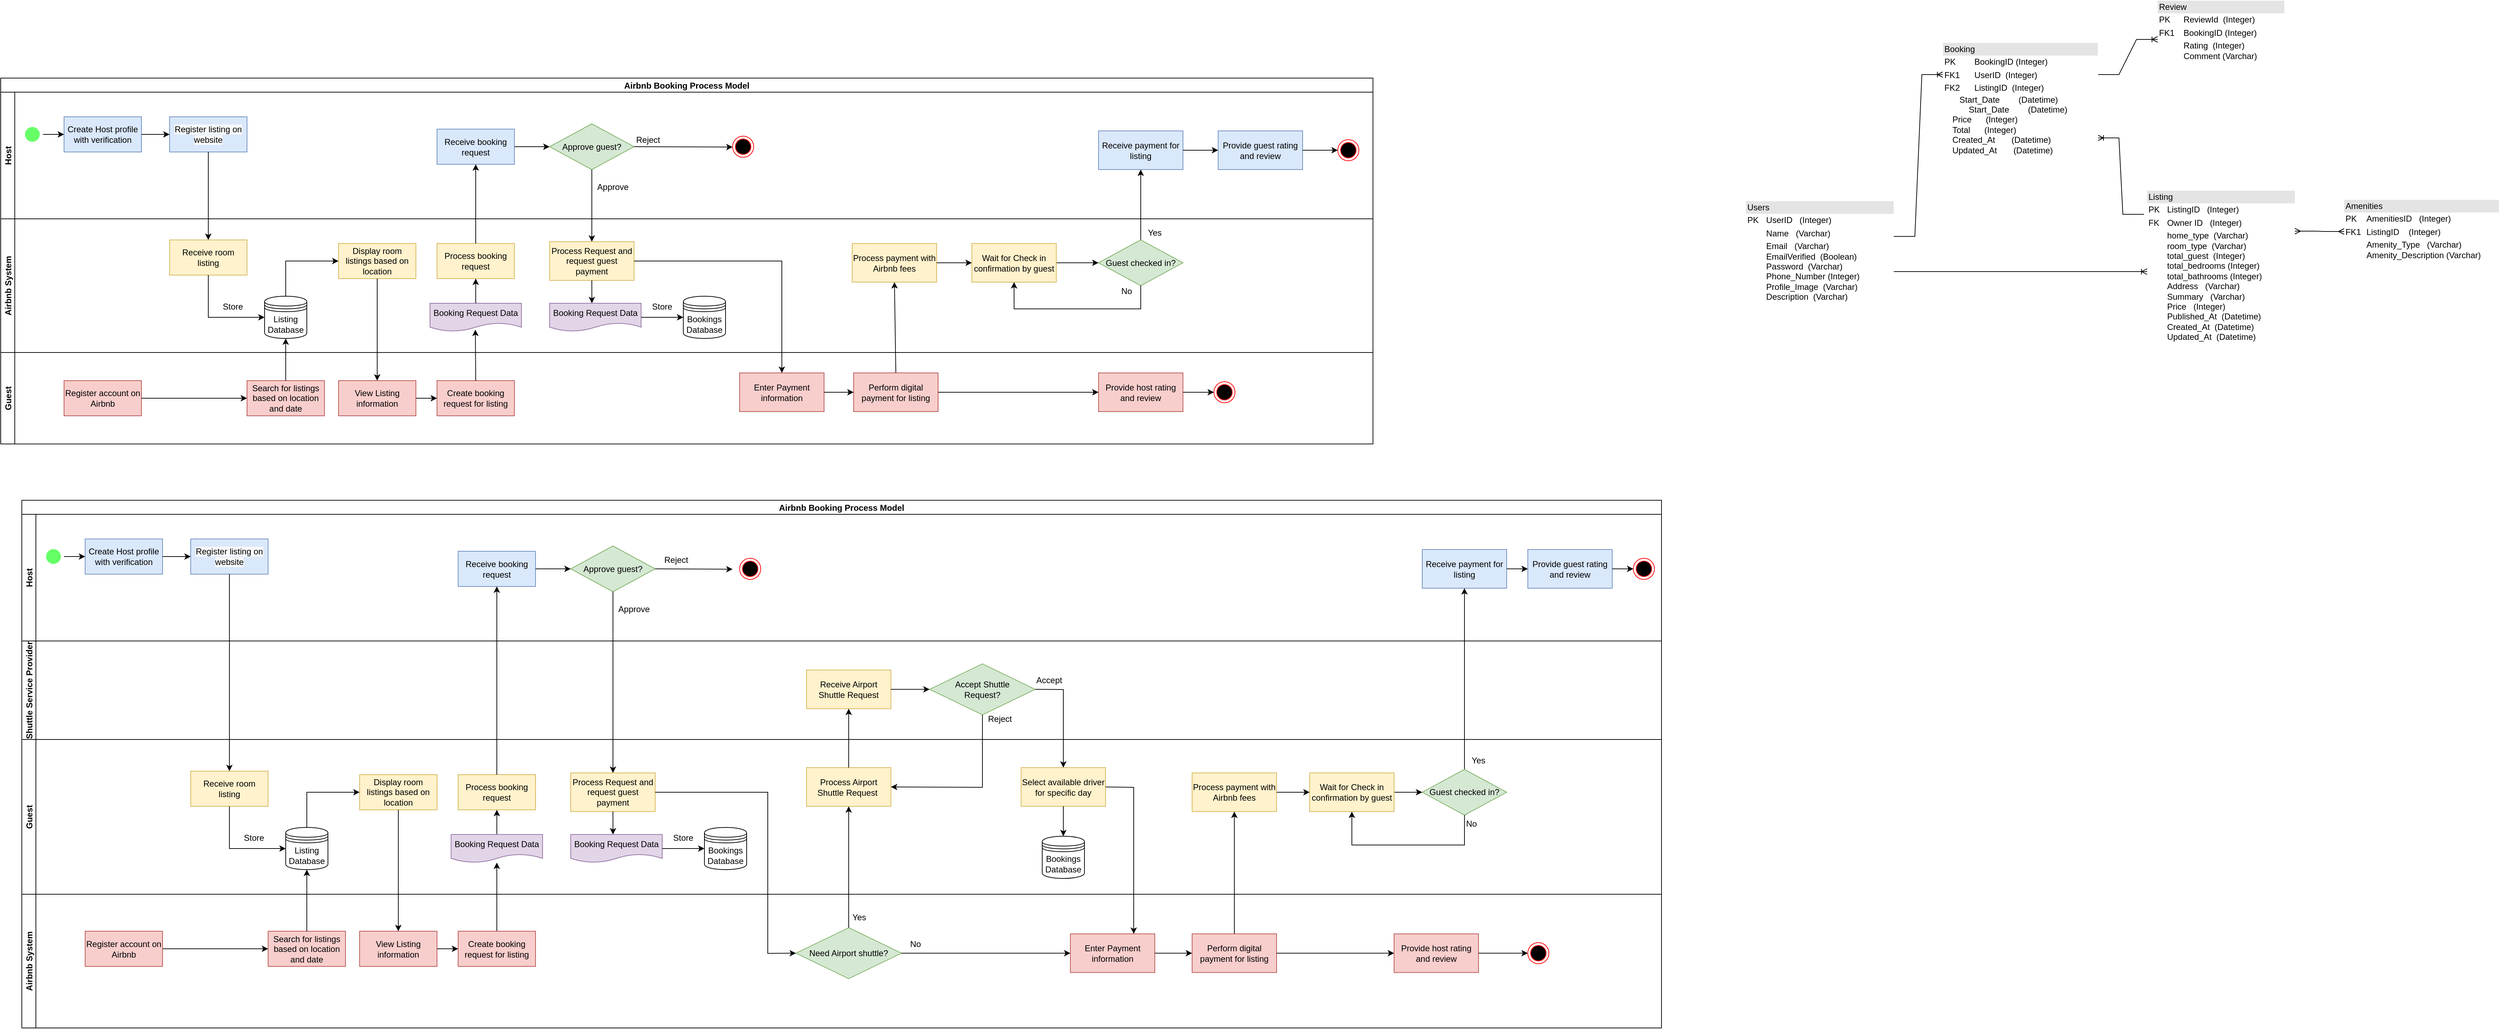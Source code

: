<mxfile version="15.7.0" type="github">
  <diagram name="Page-1" id="e7e014a7-5840-1c2e-5031-d8a46d1fe8dd">
    <mxGraphModel dx="2844" dy="1588" grid="1" gridSize="10" guides="1" tooltips="1" connect="1" arrows="1" fold="1" page="1" pageScale="1" pageWidth="1169" pageHeight="826" background="none" math="0" shadow="0">
      <root>
        <mxCell id="0" />
        <mxCell id="1" parent="0" />
        <mxCell id="20" value="" style="endArrow=open;strokeColor=#FF0000;endFill=1;rounded=0" parent="1" edge="1">
          <mxGeometry relative="1" as="geometry">
            <mxPoint x="464.5" y="478" as="targetPoint" />
          </mxGeometry>
        </mxCell>
        <mxCell id="Uxc4Kmj1n3rFb8_PSOaM-61" value="Airbnb Booking Process Model" style="swimlane;childLayout=stackLayout;resizeParent=1;resizeParentMax=0;horizontal=1;startSize=20;horizontalStack=0;" parent="1" vertex="1">
          <mxGeometry y="210" width="1950" height="520" as="geometry" />
        </mxCell>
        <mxCell id="Uxc4Kmj1n3rFb8_PSOaM-103" value="" style="endArrow=classic;html=1;rounded=0;exitX=0.5;exitY=0;exitDx=0;exitDy=0;entryX=0.5;entryY=1;entryDx=0;entryDy=0;" parent="Uxc4Kmj1n3rFb8_PSOaM-61" source="Uxc4Kmj1n3rFb8_PSOaM-80" target="Uxc4Kmj1n3rFb8_PSOaM-81" edge="1">
          <mxGeometry width="50" height="50" relative="1" as="geometry">
            <mxPoint x="1210" y="607.5" as="sourcePoint" />
            <mxPoint x="1270" y="300" as="targetPoint" />
          </mxGeometry>
        </mxCell>
        <mxCell id="Uxc4Kmj1n3rFb8_PSOaM-62" value="Host" style="swimlane;startSize=20;horizontal=0;" parent="Uxc4Kmj1n3rFb8_PSOaM-61" vertex="1">
          <mxGeometry y="20" width="1950" height="180" as="geometry" />
        </mxCell>
        <mxCell id="5" value="" style="ellipse;shape=startState;fillColor=#66FF66;strokeColor=#FFFFFF;rotation=-90;fontColor=default;" parent="Uxc4Kmj1n3rFb8_PSOaM-62" vertex="1">
          <mxGeometry x="30" y="45" width="30" height="30" as="geometry" />
        </mxCell>
        <mxCell id="Uxc4Kmj1n3rFb8_PSOaM-41" value="Create Host profile with verification" style="rounded=0;whiteSpace=wrap;html=1;rotation=0;fillColor=#dae8fc;strokeColor=#6c8ebf;fontColor=default;" parent="Uxc4Kmj1n3rFb8_PSOaM-62" vertex="1">
          <mxGeometry x="90" y="35" width="110" height="50" as="geometry" />
        </mxCell>
        <mxCell id="Uxc4Kmj1n3rFb8_PSOaM-65" value="&#xa;&#xa;&lt;span style=&quot;font-family: helvetica; font-size: 12px; font-style: normal; font-weight: 400; letter-spacing: normal; text-align: center; text-indent: 0px; text-transform: none; word-spacing: 0px; background-color: rgb(248, 249, 250); display: inline; float: none;&quot;&gt;Register listing on website&lt;/span&gt;&#xa;&#xa;" style="rounded=0;whiteSpace=wrap;html=1;rotation=0;fillColor=#dae8fc;strokeColor=#6c8ebf;fontColor=default;" parent="Uxc4Kmj1n3rFb8_PSOaM-62" vertex="1">
          <mxGeometry x="240" y="35" width="110" height="50" as="geometry" />
        </mxCell>
        <mxCell id="Uxc4Kmj1n3rFb8_PSOaM-75" value="Receive booking request" style="rounded=0;whiteSpace=wrap;html=1;rotation=0;fillColor=#dae8fc;strokeColor=#6c8ebf;fontColor=default;" parent="Uxc4Kmj1n3rFb8_PSOaM-62" vertex="1">
          <mxGeometry x="620" y="52.5" width="110" height="50" as="geometry" />
        </mxCell>
        <mxCell id="Uxc4Kmj1n3rFb8_PSOaM-76" value="Approve guest?" style="rhombus;whiteSpace=wrap;html=1;fillColor=#d5e8d4;strokeColor=#82b366;fontColor=default;" parent="Uxc4Kmj1n3rFb8_PSOaM-62" vertex="1">
          <mxGeometry x="780" y="45" width="120" height="65" as="geometry" />
        </mxCell>
        <mxCell id="Uxc4Kmj1n3rFb8_PSOaM-83" value="Receive payment for listing" style="rounded=0;whiteSpace=wrap;html=1;fillColor=#dae8fc;strokeColor=#6c8ebf;fontColor=default;" parent="Uxc4Kmj1n3rFb8_PSOaM-62" vertex="1">
          <mxGeometry x="1560" y="55" width="120" height="55" as="geometry" />
        </mxCell>
        <mxCell id="Uxc4Kmj1n3rFb8_PSOaM-84" value="" style="endArrow=classic;html=1;rounded=0;exitX=0.5;exitY=1;exitDx=0;exitDy=0;entryX=0;entryY=0.5;entryDx=0;entryDy=0;" parent="Uxc4Kmj1n3rFb8_PSOaM-62" source="5" target="Uxc4Kmj1n3rFb8_PSOaM-41" edge="1">
          <mxGeometry width="50" height="50" relative="1" as="geometry">
            <mxPoint x="-140" y="170" as="sourcePoint" />
            <mxPoint x="-90" y="120" as="targetPoint" />
          </mxGeometry>
        </mxCell>
        <mxCell id="Uxc4Kmj1n3rFb8_PSOaM-85" value="" style="endArrow=classic;html=1;rounded=0;exitX=1;exitY=0.5;exitDx=0;exitDy=0;entryX=0;entryY=0.5;entryDx=0;entryDy=0;" parent="Uxc4Kmj1n3rFb8_PSOaM-62" source="Uxc4Kmj1n3rFb8_PSOaM-41" target="Uxc4Kmj1n3rFb8_PSOaM-65" edge="1">
          <mxGeometry width="50" height="50" relative="1" as="geometry">
            <mxPoint x="-130" y="180" as="sourcePoint" />
            <mxPoint x="-80" y="130" as="targetPoint" />
          </mxGeometry>
        </mxCell>
        <mxCell id="Uxc4Kmj1n3rFb8_PSOaM-97" value="" style="endArrow=classic;html=1;rounded=0;exitX=1;exitY=0.5;exitDx=0;exitDy=0;entryX=0;entryY=0.5;entryDx=0;entryDy=0;" parent="Uxc4Kmj1n3rFb8_PSOaM-62" source="Uxc4Kmj1n3rFb8_PSOaM-75" target="Uxc4Kmj1n3rFb8_PSOaM-76" edge="1">
          <mxGeometry width="50" height="50" relative="1" as="geometry">
            <mxPoint x="860" y="580" as="sourcePoint" />
            <mxPoint x="910" y="530" as="targetPoint" />
          </mxGeometry>
        </mxCell>
        <mxCell id="Uxc4Kmj1n3rFb8_PSOaM-99" value="" style="ellipse;html=1;shape=endState;fillColor=#000000;strokeColor=#ff0000;" parent="Uxc4Kmj1n3rFb8_PSOaM-62" vertex="1">
          <mxGeometry x="1040" y="62.5" width="30" height="30" as="geometry" />
        </mxCell>
        <mxCell id="Uxc4Kmj1n3rFb8_PSOaM-109" value="Provide guest rating and review" style="rounded=0;whiteSpace=wrap;html=1;fillColor=#dae8fc;strokeColor=#6c8ebf;fontColor=default;" parent="Uxc4Kmj1n3rFb8_PSOaM-62" vertex="1">
          <mxGeometry x="1730" y="55" width="120" height="55" as="geometry" />
        </mxCell>
        <mxCell id="Uxc4Kmj1n3rFb8_PSOaM-113" value="" style="endArrow=classic;html=1;rounded=0;exitX=1;exitY=0.5;exitDx=0;exitDy=0;entryX=0;entryY=0.5;entryDx=0;entryDy=0;" parent="Uxc4Kmj1n3rFb8_PSOaM-62" source="Uxc4Kmj1n3rFb8_PSOaM-83" target="Uxc4Kmj1n3rFb8_PSOaM-109" edge="1">
          <mxGeometry width="50" height="50" relative="1" as="geometry">
            <mxPoint x="1950" y="177.5" as="sourcePoint" />
            <mxPoint x="2000" y="127.5" as="targetPoint" />
          </mxGeometry>
        </mxCell>
        <mxCell id="Uxc4Kmj1n3rFb8_PSOaM-114" value="" style="ellipse;html=1;shape=endState;fillColor=#000000;strokeColor=#ff0000;" parent="Uxc4Kmj1n3rFb8_PSOaM-62" vertex="1">
          <mxGeometry x="1900" y="67.5" width="30" height="30" as="geometry" />
        </mxCell>
        <mxCell id="Uxc4Kmj1n3rFb8_PSOaM-115" value="" style="endArrow=classic;html=1;rounded=0;exitX=1;exitY=0.5;exitDx=0;exitDy=0;entryX=0;entryY=0.5;entryDx=0;entryDy=0;" parent="Uxc4Kmj1n3rFb8_PSOaM-62" source="Uxc4Kmj1n3rFb8_PSOaM-109" target="Uxc4Kmj1n3rFb8_PSOaM-114" edge="1">
          <mxGeometry width="50" height="50" relative="1" as="geometry">
            <mxPoint x="1970" y="157.5" as="sourcePoint" />
            <mxPoint x="2020" y="107.5" as="targetPoint" />
          </mxGeometry>
        </mxCell>
        <mxCell id="Uxc4Kmj1n3rFb8_PSOaM-118" value="Reject" style="text;html=1;strokeColor=none;fillColor=none;align=center;verticalAlign=middle;whiteSpace=wrap;rounded=0;" parent="Uxc4Kmj1n3rFb8_PSOaM-62" vertex="1">
          <mxGeometry x="890" y="52.5" width="60" height="30" as="geometry" />
        </mxCell>
        <mxCell id="Uxc4Kmj1n3rFb8_PSOaM-119" value="Approve" style="text;html=1;strokeColor=none;fillColor=none;align=center;verticalAlign=middle;whiteSpace=wrap;rounded=0;" parent="Uxc4Kmj1n3rFb8_PSOaM-62" vertex="1">
          <mxGeometry x="840" y="120" width="60" height="30" as="geometry" />
        </mxCell>
        <mxCell id="Uxc4Kmj1n3rFb8_PSOaM-108" value="" style="endArrow=classic;html=1;rounded=0;exitX=0.5;exitY=0;exitDx=0;exitDy=0;entryX=0.5;entryY=1;entryDx=0;entryDy=0;" parent="Uxc4Kmj1n3rFb8_PSOaM-61" source="Uxc4Kmj1n3rFb8_PSOaM-82" target="Uxc4Kmj1n3rFb8_PSOaM-83" edge="1">
          <mxGeometry width="50" height="50" relative="1" as="geometry">
            <mxPoint x="1860" y="267.5" as="sourcePoint" />
            <mxPoint x="1910" y="217.5" as="targetPoint" />
          </mxGeometry>
        </mxCell>
        <mxCell id="Uxc4Kmj1n3rFb8_PSOaM-63" value="Airbnb System" style="swimlane;startSize=20;horizontal=0;" parent="Uxc4Kmj1n3rFb8_PSOaM-61" vertex="1">
          <mxGeometry y="200" width="1950" height="190" as="geometry" />
        </mxCell>
        <mxCell id="Uxc4Kmj1n3rFb8_PSOaM-66" value="Receive room listing" style="rounded=0;whiteSpace=wrap;html=1;rotation=0;fillColor=#fff2cc;strokeColor=#d6b656;fontColor=default;" parent="Uxc4Kmj1n3rFb8_PSOaM-63" vertex="1">
          <mxGeometry x="240" y="30" width="110" height="50" as="geometry" />
        </mxCell>
        <mxCell id="Uxc4Kmj1n3rFb8_PSOaM-70" value="Display room listings based on location" style="rounded=0;whiteSpace=wrap;html=1;rotation=0;fillColor=#fff2cc;strokeColor=#d6b656;fontColor=default;" parent="Uxc4Kmj1n3rFb8_PSOaM-63" vertex="1">
          <mxGeometry x="480" y="35" width="110" height="50" as="geometry" />
        </mxCell>
        <mxCell id="Uxc4Kmj1n3rFb8_PSOaM-71" value="Listing Database" style="shape=datastore;whiteSpace=wrap;html=1;" parent="Uxc4Kmj1n3rFb8_PSOaM-63" vertex="1">
          <mxGeometry x="375" y="110" width="60" height="60" as="geometry" />
        </mxCell>
        <mxCell id="Uxc4Kmj1n3rFb8_PSOaM-74" value="Process booking request" style="rounded=0;whiteSpace=wrap;html=1;rotation=0;fillColor=#fff2cc;strokeColor=#d6b656;fontColor=default;" parent="Uxc4Kmj1n3rFb8_PSOaM-63" vertex="1">
          <mxGeometry x="620" y="35" width="110" height="50" as="geometry" />
        </mxCell>
        <mxCell id="Uxc4Kmj1n3rFb8_PSOaM-78" value="Process Request and request guest payment" style="rounded=0;whiteSpace=wrap;html=1;fillColor=#fff2cc;strokeColor=#d6b656;fontColor=default;" parent="Uxc4Kmj1n3rFb8_PSOaM-63" vertex="1">
          <mxGeometry x="780" y="32.5" width="120" height="55" as="geometry" />
        </mxCell>
        <mxCell id="Uxc4Kmj1n3rFb8_PSOaM-81" value="Process payment with Airbnb fees" style="rounded=0;whiteSpace=wrap;html=1;fillColor=#fff2cc;strokeColor=#d6b656;fontColor=default;" parent="Uxc4Kmj1n3rFb8_PSOaM-63" vertex="1">
          <mxGeometry x="1210" y="35" width="120" height="55" as="geometry" />
        </mxCell>
        <mxCell id="Uxc4Kmj1n3rFb8_PSOaM-82" value="Guest checked in?" style="rhombus;whiteSpace=wrap;html=1;fillColor=#d5e8d4;strokeColor=#82b366;fontColor=default;" parent="Uxc4Kmj1n3rFb8_PSOaM-63" vertex="1">
          <mxGeometry x="1560" y="30" width="120" height="65" as="geometry" />
        </mxCell>
        <mxCell id="Uxc4Kmj1n3rFb8_PSOaM-87" value="" style="endArrow=classic;html=1;rounded=0;exitX=0.5;exitY=1;exitDx=0;exitDy=0;entryX=0;entryY=0.5;entryDx=0;entryDy=0;" parent="Uxc4Kmj1n3rFb8_PSOaM-63" source="Uxc4Kmj1n3rFb8_PSOaM-66" target="Uxc4Kmj1n3rFb8_PSOaM-71" edge="1">
          <mxGeometry width="50" height="50" relative="1" as="geometry">
            <mxPoint x="220" y="170" as="sourcePoint" />
            <mxPoint x="270" y="120" as="targetPoint" />
            <Array as="points">
              <mxPoint x="295" y="140" />
            </Array>
          </mxGeometry>
        </mxCell>
        <mxCell id="Uxc4Kmj1n3rFb8_PSOaM-88" value="" style="endArrow=classic;html=1;rounded=0;entryX=0;entryY=0.5;entryDx=0;entryDy=0;exitX=0.5;exitY=0;exitDx=0;exitDy=0;" parent="Uxc4Kmj1n3rFb8_PSOaM-63" source="Uxc4Kmj1n3rFb8_PSOaM-71" target="Uxc4Kmj1n3rFb8_PSOaM-70" edge="1">
          <mxGeometry width="50" height="50" relative="1" as="geometry">
            <mxPoint x="120" y="180" as="sourcePoint" />
            <mxPoint x="170" y="130" as="targetPoint" />
            <Array as="points">
              <mxPoint x="405" y="60" />
            </Array>
          </mxGeometry>
        </mxCell>
        <mxCell id="Uxc4Kmj1n3rFb8_PSOaM-94" value="Booking Request Data" style="shape=document;whiteSpace=wrap;html=1;boundedLbl=1;fillColor=#e1d5e7;strokeColor=#9673a6;fontColor=default;" parent="Uxc4Kmj1n3rFb8_PSOaM-63" vertex="1">
          <mxGeometry x="610" y="120" width="130" height="40" as="geometry" />
        </mxCell>
        <mxCell id="Uxc4Kmj1n3rFb8_PSOaM-95" value="" style="endArrow=classic;html=1;rounded=0;exitX=0.5;exitY=0;exitDx=0;exitDy=0;entryX=0.5;entryY=1;entryDx=0;entryDy=0;" parent="Uxc4Kmj1n3rFb8_PSOaM-63" source="Uxc4Kmj1n3rFb8_PSOaM-94" target="Uxc4Kmj1n3rFb8_PSOaM-74" edge="1">
          <mxGeometry width="50" height="50" relative="1" as="geometry">
            <mxPoint x="690" y="470" as="sourcePoint" />
            <mxPoint x="740" y="420" as="targetPoint" />
          </mxGeometry>
        </mxCell>
        <mxCell id="Uxc4Kmj1n3rFb8_PSOaM-104" value="" style="endArrow=classic;html=1;rounded=0;entryX=0;entryY=0.5;entryDx=0;entryDy=0;exitX=1;exitY=0.5;exitDx=0;exitDy=0;" parent="Uxc4Kmj1n3rFb8_PSOaM-63" source="Uxc4Kmj1n3rFb8_PSOaM-105" target="Uxc4Kmj1n3rFb8_PSOaM-82" edge="1">
          <mxGeometry width="50" height="50" relative="1" as="geometry">
            <mxPoint x="1570" y="137.5" as="sourcePoint" />
            <mxPoint x="1360" y="357.5" as="targetPoint" />
          </mxGeometry>
        </mxCell>
        <mxCell id="Uxc4Kmj1n3rFb8_PSOaM-105" value="Wait for Check in confirmation by guest" style="rounded=0;whiteSpace=wrap;html=1;fillColor=#fff2cc;strokeColor=#d6b656;fontColor=default;" parent="Uxc4Kmj1n3rFb8_PSOaM-63" vertex="1">
          <mxGeometry x="1380" y="35" width="120" height="55" as="geometry" />
        </mxCell>
        <mxCell id="Uxc4Kmj1n3rFb8_PSOaM-106" value="" style="endArrow=classic;html=1;rounded=0;exitX=1;exitY=0.5;exitDx=0;exitDy=0;entryX=0;entryY=0.5;entryDx=0;entryDy=0;" parent="Uxc4Kmj1n3rFb8_PSOaM-63" source="Uxc4Kmj1n3rFb8_PSOaM-81" target="Uxc4Kmj1n3rFb8_PSOaM-105" edge="1">
          <mxGeometry width="50" height="50" relative="1" as="geometry">
            <mxPoint x="1409" y="50" as="sourcePoint" />
            <mxPoint x="1590" y="337.5" as="targetPoint" />
          </mxGeometry>
        </mxCell>
        <mxCell id="Uxc4Kmj1n3rFb8_PSOaM-107" value="" style="endArrow=classic;html=1;rounded=0;exitX=0.5;exitY=1;exitDx=0;exitDy=0;entryX=0.5;entryY=1;entryDx=0;entryDy=0;" parent="Uxc4Kmj1n3rFb8_PSOaM-63" source="Uxc4Kmj1n3rFb8_PSOaM-82" target="Uxc4Kmj1n3rFb8_PSOaM-105" edge="1">
          <mxGeometry width="50" height="50" relative="1" as="geometry">
            <mxPoint x="1820" y="107.5" as="sourcePoint" />
            <mxPoint x="1870" y="57.5" as="targetPoint" />
            <Array as="points">
              <mxPoint x="1620" y="128" />
              <mxPoint x="1440" y="128" />
            </Array>
          </mxGeometry>
        </mxCell>
        <mxCell id="Uxc4Kmj1n3rFb8_PSOaM-117" value="Store" style="text;html=1;strokeColor=none;fillColor=none;align=center;verticalAlign=middle;whiteSpace=wrap;rounded=0;" parent="Uxc4Kmj1n3rFb8_PSOaM-63" vertex="1">
          <mxGeometry x="300" y="110" width="60" height="30" as="geometry" />
        </mxCell>
        <mxCell id="Uxc4Kmj1n3rFb8_PSOaM-120" value="No" style="text;html=1;strokeColor=none;fillColor=none;align=center;verticalAlign=middle;whiteSpace=wrap;rounded=0;" parent="Uxc4Kmj1n3rFb8_PSOaM-63" vertex="1">
          <mxGeometry x="1570" y="87.5" width="60" height="30" as="geometry" />
        </mxCell>
        <mxCell id="6NKIlIHnf6mzXi7Awku6-105" value="Booking Request Data" style="shape=document;whiteSpace=wrap;html=1;boundedLbl=1;fillColor=#e1d5e7;strokeColor=#9673a6;fontColor=default;" vertex="1" parent="Uxc4Kmj1n3rFb8_PSOaM-63">
          <mxGeometry x="780" y="120" width="130" height="40" as="geometry" />
        </mxCell>
        <mxCell id="6NKIlIHnf6mzXi7Awku6-106" value="Store" style="text;html=1;strokeColor=none;fillColor=none;align=center;verticalAlign=middle;whiteSpace=wrap;rounded=0;" vertex="1" parent="Uxc4Kmj1n3rFb8_PSOaM-63">
          <mxGeometry x="910" y="110" width="60" height="30" as="geometry" />
        </mxCell>
        <mxCell id="6NKIlIHnf6mzXi7Awku6-107" value="Bookings Database" style="shape=datastore;whiteSpace=wrap;html=1;" vertex="1" parent="Uxc4Kmj1n3rFb8_PSOaM-63">
          <mxGeometry x="970" y="110" width="60" height="60" as="geometry" />
        </mxCell>
        <mxCell id="6NKIlIHnf6mzXi7Awku6-109" value="" style="endArrow=classic;html=1;rounded=0;exitX=0.5;exitY=1;exitDx=0;exitDy=0;entryX=0.462;entryY=0;entryDx=0;entryDy=0;entryPerimeter=0;" edge="1" parent="Uxc4Kmj1n3rFb8_PSOaM-63" source="Uxc4Kmj1n3rFb8_PSOaM-78" target="6NKIlIHnf6mzXi7Awku6-105">
          <mxGeometry width="50" height="50" relative="1" as="geometry">
            <mxPoint x="850" y="270" as="sourcePoint" />
            <mxPoint x="900" y="220" as="targetPoint" />
          </mxGeometry>
        </mxCell>
        <mxCell id="6NKIlIHnf6mzXi7Awku6-110" value="" style="endArrow=classic;html=1;rounded=0;exitX=1;exitY=0.5;exitDx=0;exitDy=0;entryX=0;entryY=0.5;entryDx=0;entryDy=0;" edge="1" parent="Uxc4Kmj1n3rFb8_PSOaM-63" source="6NKIlIHnf6mzXi7Awku6-105" target="6NKIlIHnf6mzXi7Awku6-107">
          <mxGeometry width="50" height="50" relative="1" as="geometry">
            <mxPoint x="950" y="280" as="sourcePoint" />
            <mxPoint x="1000" y="230" as="targetPoint" />
          </mxGeometry>
        </mxCell>
        <mxCell id="Uxc4Kmj1n3rFb8_PSOaM-123" value="Yes" style="text;html=1;strokeColor=none;fillColor=none;align=center;verticalAlign=middle;whiteSpace=wrap;rounded=0;" parent="Uxc4Kmj1n3rFb8_PSOaM-63" vertex="1">
          <mxGeometry x="1610" y="5" width="60" height="30" as="geometry" />
        </mxCell>
        <mxCell id="Uxc4Kmj1n3rFb8_PSOaM-64" value="Guest" style="swimlane;startSize=20;horizontal=0;" parent="Uxc4Kmj1n3rFb8_PSOaM-61" vertex="1">
          <mxGeometry y="390" width="1950" height="130" as="geometry" />
        </mxCell>
        <mxCell id="Uxc4Kmj1n3rFb8_PSOaM-67" value="Register account on Airbnb" style="rounded=0;whiteSpace=wrap;html=1;rotation=0;fillColor=#f8cecc;strokeColor=#b85450;fontColor=default;" parent="Uxc4Kmj1n3rFb8_PSOaM-64" vertex="1">
          <mxGeometry x="90" y="40" width="110" height="50" as="geometry" />
        </mxCell>
        <mxCell id="Uxc4Kmj1n3rFb8_PSOaM-68" value="Search for listings based on location and date" style="rounded=0;whiteSpace=wrap;html=1;rotation=0;fillColor=#f8cecc;strokeColor=#b85450;fontColor=default;" parent="Uxc4Kmj1n3rFb8_PSOaM-64" vertex="1">
          <mxGeometry x="350" y="40" width="110" height="50" as="geometry" />
        </mxCell>
        <mxCell id="Uxc4Kmj1n3rFb8_PSOaM-72" value="View Listing information" style="rounded=0;whiteSpace=wrap;html=1;rotation=0;fillColor=#f8cecc;strokeColor=#b85450;fontColor=default;" parent="Uxc4Kmj1n3rFb8_PSOaM-64" vertex="1">
          <mxGeometry x="480" y="40" width="110" height="50" as="geometry" />
        </mxCell>
        <mxCell id="Uxc4Kmj1n3rFb8_PSOaM-73" value="Create booking request for listing" style="rounded=0;whiteSpace=wrap;html=1;rotation=0;fillColor=#f8cecc;strokeColor=#b85450;fontColor=default;" parent="Uxc4Kmj1n3rFb8_PSOaM-64" vertex="1">
          <mxGeometry x="620" y="40" width="110" height="50" as="geometry" />
        </mxCell>
        <mxCell id="Uxc4Kmj1n3rFb8_PSOaM-79" value="Enter Payment information" style="rounded=0;whiteSpace=wrap;html=1;fillColor=#f8cecc;strokeColor=#b85450;fontColor=default;" parent="Uxc4Kmj1n3rFb8_PSOaM-64" vertex="1">
          <mxGeometry x="1050" y="29" width="120" height="55" as="geometry" />
        </mxCell>
        <mxCell id="Uxc4Kmj1n3rFb8_PSOaM-80" value="Perform digital payment for listing" style="rounded=0;whiteSpace=wrap;html=1;fillColor=#f8cecc;strokeColor=#b85450;fontColor=default;" parent="Uxc4Kmj1n3rFb8_PSOaM-64" vertex="1">
          <mxGeometry x="1212" y="29" width="120" height="55" as="geometry" />
        </mxCell>
        <mxCell id="Uxc4Kmj1n3rFb8_PSOaM-90" value="" style="endArrow=classic;html=1;rounded=0;exitX=1;exitY=0.5;exitDx=0;exitDy=0;entryX=0;entryY=0.5;entryDx=0;entryDy=0;" parent="Uxc4Kmj1n3rFb8_PSOaM-64" source="Uxc4Kmj1n3rFb8_PSOaM-67" target="Uxc4Kmj1n3rFb8_PSOaM-68" edge="1">
          <mxGeometry width="50" height="50" relative="1" as="geometry">
            <mxPoint x="370" y="200" as="sourcePoint" />
            <mxPoint x="420" y="150" as="targetPoint" />
          </mxGeometry>
        </mxCell>
        <mxCell id="Uxc4Kmj1n3rFb8_PSOaM-92" value="" style="endArrow=classic;html=1;rounded=0;exitX=1;exitY=0.5;exitDx=0;exitDy=0;entryX=0;entryY=0.5;entryDx=0;entryDy=0;" parent="Uxc4Kmj1n3rFb8_PSOaM-64" source="Uxc4Kmj1n3rFb8_PSOaM-72" target="Uxc4Kmj1n3rFb8_PSOaM-73" edge="1">
          <mxGeometry width="50" height="50" relative="1" as="geometry">
            <mxPoint x="390" y="230" as="sourcePoint" />
            <mxPoint x="440" y="180" as="targetPoint" />
          </mxGeometry>
        </mxCell>
        <mxCell id="Uxc4Kmj1n3rFb8_PSOaM-102" value="" style="endArrow=classic;html=1;rounded=0;exitX=1;exitY=0.5;exitDx=0;exitDy=0;entryX=0;entryY=0.5;entryDx=0;entryDy=0;" parent="Uxc4Kmj1n3rFb8_PSOaM-64" source="Uxc4Kmj1n3rFb8_PSOaM-79" target="Uxc4Kmj1n3rFb8_PSOaM-80" edge="1">
          <mxGeometry width="50" height="50" relative="1" as="geometry">
            <mxPoint x="960" y="250" as="sourcePoint" />
            <mxPoint x="1010" y="200" as="targetPoint" />
          </mxGeometry>
        </mxCell>
        <mxCell id="Uxc4Kmj1n3rFb8_PSOaM-111" value="Provide host rating and review" style="rounded=0;whiteSpace=wrap;html=1;fillColor=#f8cecc;strokeColor=#b85450;fontColor=default;" parent="Uxc4Kmj1n3rFb8_PSOaM-64" vertex="1">
          <mxGeometry x="1560" y="29" width="120" height="55" as="geometry" />
        </mxCell>
        <mxCell id="Uxc4Kmj1n3rFb8_PSOaM-112" value="" style="endArrow=classic;html=1;rounded=0;exitX=1;exitY=0.5;exitDx=0;exitDy=0;entryX=0;entryY=0.5;entryDx=0;entryDy=0;" parent="Uxc4Kmj1n3rFb8_PSOaM-64" source="Uxc4Kmj1n3rFb8_PSOaM-80" target="Uxc4Kmj1n3rFb8_PSOaM-111" edge="1">
          <mxGeometry width="50" height="50" relative="1" as="geometry">
            <mxPoint x="1850" y="-42.5" as="sourcePoint" />
            <mxPoint x="1900" y="-92.5" as="targetPoint" />
          </mxGeometry>
        </mxCell>
        <mxCell id="Uxc4Kmj1n3rFb8_PSOaM-110" value="" style="ellipse;html=1;shape=endState;fillColor=#000000;strokeColor=#ff0000;" parent="Uxc4Kmj1n3rFb8_PSOaM-64" vertex="1">
          <mxGeometry x="1724" y="41.5" width="30" height="30" as="geometry" />
        </mxCell>
        <mxCell id="Uxc4Kmj1n3rFb8_PSOaM-116" value="" style="endArrow=classic;html=1;rounded=0;exitX=1;exitY=0.5;exitDx=0;exitDy=0;entryX=0;entryY=0.5;entryDx=0;entryDy=0;" parent="Uxc4Kmj1n3rFb8_PSOaM-64" source="Uxc4Kmj1n3rFb8_PSOaM-111" target="Uxc4Kmj1n3rFb8_PSOaM-110" edge="1">
          <mxGeometry width="50" height="50" relative="1" as="geometry">
            <mxPoint x="1810" y="37.5" as="sourcePoint" />
            <mxPoint x="1860" y="-12.5" as="targetPoint" />
          </mxGeometry>
        </mxCell>
        <mxCell id="Uxc4Kmj1n3rFb8_PSOaM-86" value="" style="endArrow=classic;html=1;rounded=0;exitX=0.5;exitY=1;exitDx=0;exitDy=0;entryX=0.5;entryY=0;entryDx=0;entryDy=0;" parent="Uxc4Kmj1n3rFb8_PSOaM-61" source="Uxc4Kmj1n3rFb8_PSOaM-65" target="Uxc4Kmj1n3rFb8_PSOaM-66" edge="1">
          <mxGeometry width="50" height="50" relative="1" as="geometry">
            <mxPoint x="370" y="170" as="sourcePoint" />
            <mxPoint x="420" y="120" as="targetPoint" />
          </mxGeometry>
        </mxCell>
        <mxCell id="Uxc4Kmj1n3rFb8_PSOaM-89" value="" style="endArrow=classic;html=1;rounded=0;exitX=0.5;exitY=0;exitDx=0;exitDy=0;entryX=0.5;entryY=1;entryDx=0;entryDy=0;" parent="Uxc4Kmj1n3rFb8_PSOaM-61" source="Uxc4Kmj1n3rFb8_PSOaM-68" target="Uxc4Kmj1n3rFb8_PSOaM-71" edge="1">
          <mxGeometry width="50" height="50" relative="1" as="geometry">
            <mxPoint x="390" y="600" as="sourcePoint" />
            <mxPoint x="440" y="550" as="targetPoint" />
          </mxGeometry>
        </mxCell>
        <mxCell id="Uxc4Kmj1n3rFb8_PSOaM-91" value="" style="endArrow=classic;html=1;rounded=0;exitX=0.5;exitY=1;exitDx=0;exitDy=0;entryX=0.5;entryY=0;entryDx=0;entryDy=0;" parent="Uxc4Kmj1n3rFb8_PSOaM-61" source="Uxc4Kmj1n3rFb8_PSOaM-70" target="Uxc4Kmj1n3rFb8_PSOaM-72" edge="1">
          <mxGeometry width="50" height="50" relative="1" as="geometry">
            <mxPoint x="440" y="610" as="sourcePoint" />
            <mxPoint x="490" y="560" as="targetPoint" />
          </mxGeometry>
        </mxCell>
        <mxCell id="Uxc4Kmj1n3rFb8_PSOaM-96" value="" style="endArrow=classic;html=1;rounded=0;exitX=0.5;exitY=0;exitDx=0;exitDy=0;entryX=0.5;entryY=1;entryDx=0;entryDy=0;" parent="Uxc4Kmj1n3rFb8_PSOaM-61" source="Uxc4Kmj1n3rFb8_PSOaM-74" target="Uxc4Kmj1n3rFb8_PSOaM-75" edge="1">
          <mxGeometry width="50" height="50" relative="1" as="geometry">
            <mxPoint x="740" y="610" as="sourcePoint" />
            <mxPoint x="790" y="560" as="targetPoint" />
          </mxGeometry>
        </mxCell>
        <mxCell id="Uxc4Kmj1n3rFb8_PSOaM-100" value="" style="endArrow=classic;html=1;rounded=0;exitX=0.5;exitY=1;exitDx=0;exitDy=0;entryX=0.5;entryY=0;entryDx=0;entryDy=0;" parent="Uxc4Kmj1n3rFb8_PSOaM-61" source="Uxc4Kmj1n3rFb8_PSOaM-76" target="Uxc4Kmj1n3rFb8_PSOaM-78" edge="1">
          <mxGeometry width="50" height="50" relative="1" as="geometry">
            <mxPoint x="860" y="660" as="sourcePoint" />
            <mxPoint x="910" y="610" as="targetPoint" />
          </mxGeometry>
        </mxCell>
        <mxCell id="6NKIlIHnf6mzXi7Awku6-108" value="" style="endArrow=classic;html=1;rounded=0;exitX=1;exitY=0.5;exitDx=0;exitDy=0;entryX=0.5;entryY=0;entryDx=0;entryDy=0;" edge="1" parent="Uxc4Kmj1n3rFb8_PSOaM-61" source="Uxc4Kmj1n3rFb8_PSOaM-78" target="Uxc4Kmj1n3rFb8_PSOaM-79">
          <mxGeometry width="50" height="50" relative="1" as="geometry">
            <mxPoint x="1050" y="260" as="sourcePoint" />
            <mxPoint x="1100" y="210" as="targetPoint" />
            <Array as="points">
              <mxPoint x="1110" y="260" />
            </Array>
          </mxGeometry>
        </mxCell>
        <mxCell id="Uxc4Kmj1n3rFb8_PSOaM-93" value="" style="endArrow=classic;html=1;rounded=0;exitX=0.5;exitY=0;exitDx=0;exitDy=0;entryX=0.496;entryY=0.939;entryDx=0;entryDy=0;entryPerimeter=0;" parent="Uxc4Kmj1n3rFb8_PSOaM-61" source="Uxc4Kmj1n3rFb8_PSOaM-73" edge="1" target="Uxc4Kmj1n3rFb8_PSOaM-94">
          <mxGeometry width="50" height="50" relative="1" as="geometry">
            <mxPoint x="750" y="620" as="sourcePoint" />
            <mxPoint x="705" y="350" as="targetPoint" />
          </mxGeometry>
        </mxCell>
        <mxCell id="Uxc4Kmj1n3rFb8_PSOaM-98" value="" style="endArrow=classic;html=1;rounded=0;exitX=1;exitY=0.5;exitDx=0;exitDy=0;" parent="1" source="Uxc4Kmj1n3rFb8_PSOaM-76" edge="1">
          <mxGeometry width="50" height="50" relative="1" as="geometry">
            <mxPoint x="850" y="840" as="sourcePoint" />
            <mxPoint x="1040" y="308" as="targetPoint" />
          </mxGeometry>
        </mxCell>
        <mxCell id="WOG5egxfjyIMI1KBX-wx-33" value="&lt;div style=&quot;box-sizing: border-box ; width: 100% ; background: #e4e4e4 ; padding: 2px&quot;&gt;Users&lt;/div&gt;&lt;table style=&quot;width: 100% ; font-size: 1em&quot; cellpadding=&quot;2&quot; cellspacing=&quot;0&quot;&gt;&lt;tbody&gt;&lt;tr&gt;&lt;td&gt;PK&lt;/td&gt;&lt;td&gt;UserID&lt;span style=&quot;white-space: pre&quot;&gt; &lt;/span&gt;&lt;span style=&quot;white-space: pre&quot;&gt; &lt;span style=&quot;white-space: pre&quot;&gt; &lt;/span&gt;&lt;/span&gt;(Integer)&lt;/td&gt;&lt;/tr&gt;&lt;tr&gt;&lt;td&gt;&lt;br&gt;&lt;/td&gt;&lt;td&gt;Name&lt;span style=&quot;white-space: pre&quot;&gt; &lt;/span&gt;&lt;span style=&quot;white-space: pre&quot;&gt; &lt;/span&gt;&lt;span style=&quot;white-space: pre&quot;&gt; &lt;/span&gt;(Varchar)&lt;/td&gt;&lt;/tr&gt;&lt;tr&gt;&lt;td&gt;&lt;/td&gt;&lt;td&gt;Email&lt;span style=&quot;white-space: pre&quot;&gt; &lt;/span&gt;&lt;span style=&quot;white-space: pre&quot;&gt; &lt;/span&gt;&lt;span style=&quot;white-space: pre&quot;&gt; &lt;/span&gt;(Varchar)&lt;br&gt;EmailVerified&lt;span style=&quot;white-space: pre&quot;&gt; &lt;/span&gt;&lt;span style=&quot;white-space: pre&quot;&gt; &lt;/span&gt;(Boolean)&lt;br&gt;Password&lt;span style=&quot;white-space: pre&quot;&gt; &lt;/span&gt;&lt;span style=&quot;white-space: pre&quot;&gt; &lt;/span&gt;(Varchar)&lt;br&gt;Phone_Number&lt;span style=&quot;white-space: pre&quot;&gt; &lt;/span&gt;(Integer)&lt;br&gt;Profile_Image&lt;span style=&quot;white-space: pre&quot;&gt; &lt;/span&gt;&lt;span style=&quot;white-space: pre&quot;&gt; &lt;/span&gt;(Varchar)&lt;br&gt;Description&lt;span style=&quot;white-space: pre&quot;&gt; &lt;/span&gt;&lt;span style=&quot;white-space: pre&quot;&gt; &lt;/span&gt;(Varchar)&lt;/td&gt;&lt;/tr&gt;&lt;/tbody&gt;&lt;/table&gt;" style="verticalAlign=top;align=left;overflow=fill;html=1;fontColor=default;strokeColor=#FFFFFF;fillColor=#FFFFFF;" parent="1" vertex="1">
          <mxGeometry x="2480" y="385" width="210" height="200" as="geometry" />
        </mxCell>
        <mxCell id="WOG5egxfjyIMI1KBX-wx-34" value="&lt;div style=&quot;box-sizing: border-box ; width: 100% ; background: #e4e4e4 ; padding: 2px&quot;&gt;Listing&lt;/div&gt;&lt;table style=&quot;width: 100% ; font-size: 1em&quot; cellpadding=&quot;2&quot; cellspacing=&quot;0&quot;&gt;&lt;tbody&gt;&lt;tr&gt;&lt;td&gt;PK&lt;/td&gt;&lt;td&gt;ListingID&lt;span style=&quot;white-space: pre&quot;&gt; &lt;/span&gt;&lt;span style=&quot;white-space: pre&quot;&gt; &lt;/span&gt;&lt;span style=&quot;white-space: pre&quot;&gt; &lt;/span&gt;(Integer)&lt;/td&gt;&lt;/tr&gt;&lt;tr&gt;&lt;td&gt;FK&lt;/td&gt;&lt;td&gt;Owner ID&lt;span style=&quot;white-space: pre&quot;&gt; &lt;/span&gt;&lt;span style=&quot;white-space: pre&quot;&gt; &lt;/span&gt;&lt;span style=&quot;white-space: pre&quot;&gt; &lt;/span&gt;(Integer)&lt;/td&gt;&lt;/tr&gt;&lt;tr&gt;&lt;td&gt;&lt;/td&gt;&lt;td&gt;home_type&lt;span style=&quot;white-space: pre&quot;&gt; &lt;/span&gt;&lt;span style=&quot;white-space: pre&quot;&gt; &lt;/span&gt;(Varchar)&lt;br&gt;room_type&lt;span style=&quot;white-space: pre&quot;&gt; &lt;/span&gt;&lt;span style=&quot;white-space: pre&quot;&gt; &lt;/span&gt;(Varchar)&lt;br&gt;total_guest&lt;span style=&quot;white-space: pre&quot;&gt; &lt;/span&gt;&lt;span style=&quot;white-space: pre&quot;&gt; &lt;/span&gt;(Integer)&lt;br&gt;total_bedrooms&lt;span style=&quot;white-space: pre&quot;&gt; &lt;/span&gt;(Integer)&lt;br&gt;total_bathrooms&lt;span style=&quot;white-space: pre&quot;&gt; &lt;/span&gt;(Integer)&lt;br&gt;Address&lt;span style=&quot;white-space: pre&quot;&gt; &lt;/span&gt;&lt;span style=&quot;white-space: pre&quot;&gt; &lt;/span&gt;&lt;span style=&quot;white-space: pre&quot;&gt; &lt;/span&gt;(Varchar)&lt;br&gt;Summary&lt;span style=&quot;white-space: pre&quot;&gt; &lt;/span&gt;&lt;span style=&quot;white-space: pre&quot;&gt; &lt;/span&gt;&lt;span style=&quot;white-space: pre&quot;&gt; &lt;/span&gt;(Varchar)&lt;br&gt;Price&lt;span style=&quot;white-space: pre&quot;&gt; &lt;/span&gt;&lt;span style=&quot;white-space: pre&quot;&gt; &lt;/span&gt;&lt;span style=&quot;white-space: pre&quot;&gt; &lt;/span&gt;(Integer)&lt;br&gt;Published_At&lt;span style=&quot;white-space: pre&quot;&gt; &lt;/span&gt;&lt;span style=&quot;white-space: pre&quot;&gt; &lt;/span&gt;(Datetime)&lt;br&gt;Created_At&lt;span style=&quot;white-space: pre&quot;&gt; &lt;/span&gt;&lt;span style=&quot;white-space: pre&quot;&gt; &lt;/span&gt;(Datetime)&lt;br&gt;Updated_At&lt;span style=&quot;white-space: pre&quot;&gt; &lt;/span&gt;&lt;span style=&quot;white-space: pre&quot;&gt; &lt;/span&gt;(Datetime)&lt;br&gt;&lt;br&gt;&lt;/td&gt;&lt;/tr&gt;&lt;/tbody&gt;&lt;/table&gt;" style="verticalAlign=top;align=left;overflow=fill;html=1;fontColor=default;strokeColor=#FFFFFF;fillColor=#FFFFFF;" parent="1" vertex="1">
          <mxGeometry x="3050" y="370" width="210" height="230" as="geometry" />
        </mxCell>
        <mxCell id="WOG5egxfjyIMI1KBX-wx-38" value="" style="edgeStyle=entityRelationEdgeStyle;fontSize=12;html=1;endArrow=ERoneToMany;rounded=0;fontColor=default;exitX=1;exitY=0.25;exitDx=0;exitDy=0;strokeColor=default;labelBackgroundColor=default;entryX=0;entryY=0.25;entryDx=0;entryDy=0;" parent="1" source="WOG5egxfjyIMI1KBX-wx-33" target="WOG5egxfjyIMI1KBX-wx-46" edge="1">
          <mxGeometry width="100" height="100" relative="1" as="geometry">
            <mxPoint x="2840" y="570" as="sourcePoint" />
            <mxPoint x="2750" y="237.5" as="targetPoint" />
          </mxGeometry>
        </mxCell>
        <mxCell id="WOG5egxfjyIMI1KBX-wx-39" value="" style="edgeStyle=entityRelationEdgeStyle;fontSize=12;html=1;endArrow=ERoneToMany;rounded=0;labelBackgroundColor=default;fontColor=default;strokeColor=default;entryX=1;entryY=0.75;entryDx=0;entryDy=0;exitX=-0.021;exitY=0.146;exitDx=0;exitDy=0;exitPerimeter=0;" parent="1" source="WOG5egxfjyIMI1KBX-wx-34" target="WOG5egxfjyIMI1KBX-wx-46" edge="1">
          <mxGeometry width="100" height="100" relative="1" as="geometry">
            <mxPoint x="3040" y="400" as="sourcePoint" />
            <mxPoint x="2997.92" y="255.93" as="targetPoint" />
          </mxGeometry>
        </mxCell>
        <mxCell id="WOG5egxfjyIMI1KBX-wx-40" value="" style="edgeStyle=entityRelationEdgeStyle;fontSize=12;html=1;endArrow=ERoneToMany;rounded=0;labelBackgroundColor=default;fontColor=default;strokeColor=default;exitX=1;exitY=0.5;exitDx=0;exitDy=0;entryX=0;entryY=0.5;entryDx=0;entryDy=0;" parent="1" source="WOG5egxfjyIMI1KBX-wx-33" target="WOG5egxfjyIMI1KBX-wx-34" edge="1">
          <mxGeometry width="100" height="100" relative="1" as="geometry">
            <mxPoint x="2780" y="730" as="sourcePoint" />
            <mxPoint x="2880" y="630" as="targetPoint" />
          </mxGeometry>
        </mxCell>
        <mxCell id="WOG5egxfjyIMI1KBX-wx-41" value="&lt;div style=&quot;box-sizing: border-box ; width: 100% ; background: #e4e4e4 ; padding: 2px&quot;&gt;Review&lt;/div&gt;&lt;table style=&quot;width: 100% ; font-size: 1em&quot; cellpadding=&quot;2&quot; cellspacing=&quot;0&quot;&gt;&lt;tbody&gt;&lt;tr&gt;&lt;td&gt;PK&lt;/td&gt;&lt;td&gt;ReviewId&lt;span style=&quot;white-space: pre&quot;&gt; &lt;/span&gt;&lt;span style=&quot;white-space: pre&quot;&gt; &lt;/span&gt;(Integer)&lt;/td&gt;&lt;/tr&gt;&lt;tr&gt;&lt;td&gt;FK1&lt;/td&gt;&lt;td&gt;BookingID&lt;span style=&quot;white-space: pre&quot;&gt; &lt;/span&gt;(Integer)&lt;/td&gt;&lt;/tr&gt;&lt;tr&gt;&lt;td&gt;&lt;/td&gt;&lt;td&gt;Rating&lt;span style=&quot;white-space: pre&quot;&gt; &lt;/span&gt;&lt;span style=&quot;white-space: pre&quot;&gt; &lt;/span&gt;(Integer)&lt;br&gt;Comment&lt;span style=&quot;white-space: pre&quot;&gt; &lt;/span&gt;(Varchar)&lt;/td&gt;&lt;/tr&gt;&lt;/tbody&gt;&lt;/table&gt;" style="verticalAlign=top;align=left;overflow=fill;html=1;fontColor=default;strokeColor=#FFFFFF;fillColor=#FFFFFF;" parent="1" vertex="1">
          <mxGeometry x="3065" y="100" width="180" height="110" as="geometry" />
        </mxCell>
        <mxCell id="WOG5egxfjyIMI1KBX-wx-42" value="" style="edgeStyle=entityRelationEdgeStyle;fontSize=12;html=1;endArrow=ERoneToMany;rounded=0;labelBackgroundColor=default;fontColor=default;strokeColor=default;exitX=1;exitY=0.25;exitDx=0;exitDy=0;entryX=0;entryY=0.5;entryDx=0;entryDy=0;" parent="1" source="WOG5egxfjyIMI1KBX-wx-46" target="WOG5egxfjyIMI1KBX-wx-41" edge="1">
          <mxGeometry width="100" height="100" relative="1" as="geometry">
            <mxPoint x="2990" y="237.5" as="sourcePoint" />
            <mxPoint x="3160" y="230" as="targetPoint" />
          </mxGeometry>
        </mxCell>
        <mxCell id="WOG5egxfjyIMI1KBX-wx-43" value="&lt;div style=&quot;box-sizing: border-box ; width: 100% ; background: #e4e4e4 ; padding: 2px&quot;&gt;Amenities&lt;/div&gt;&lt;table style=&quot;width: 100% ; font-size: 1em&quot; cellpadding=&quot;2&quot; cellspacing=&quot;0&quot;&gt;&lt;tbody&gt;&lt;tr&gt;&lt;td&gt;PK&lt;/td&gt;&lt;td&gt;AmenitiesID&lt;span style=&quot;white-space: pre&quot;&gt; &lt;/span&gt;&lt;span style=&quot;white-space: pre&quot;&gt; &lt;/span&gt;&lt;span style=&quot;white-space: pre&quot;&gt; &lt;/span&gt;(Integer)&lt;/td&gt;&lt;/tr&gt;&lt;tr&gt;&lt;td&gt;FK1&lt;/td&gt;&lt;td&gt;ListingID&lt;span style=&quot;white-space: pre&quot;&gt; &lt;/span&gt;&lt;span style=&quot;white-space: pre&quot;&gt; &lt;/span&gt;&lt;span style=&quot;white-space: pre&quot;&gt; &lt;/span&gt;&lt;span style=&quot;white-space: pre&quot;&gt; &lt;/span&gt;(Integer)&amp;nbsp;&lt;br&gt;&lt;/td&gt;&lt;/tr&gt;&lt;tr&gt;&lt;td&gt;&lt;/td&gt;&lt;td&gt;Amenity_Type&lt;span style=&quot;white-space: pre&quot;&gt; &lt;/span&gt;&lt;span style=&quot;white-space: pre&quot;&gt; &lt;/span&gt;&lt;span style=&quot;white-space: pre&quot;&gt; &lt;/span&gt;(Varchar)&lt;br&gt;Amenity_Description&lt;span style=&quot;white-space: pre&quot;&gt; &lt;/span&gt;(Varchar)&lt;/td&gt;&lt;/tr&gt;&lt;/tbody&gt;&lt;/table&gt;" style="verticalAlign=top;align=left;overflow=fill;html=1;fontColor=default;strokeColor=#FFFFFF;fillColor=#FFFFFF;" parent="1" vertex="1">
          <mxGeometry x="3330" y="383" width="220" height="90" as="geometry" />
        </mxCell>
        <mxCell id="WOG5egxfjyIMI1KBX-wx-44" value="" style="edgeStyle=entityRelationEdgeStyle;fontSize=12;html=1;endArrow=ERmany;startArrow=ERmany;rounded=0;labelBackgroundColor=default;fontColor=default;strokeColor=default;exitX=1;exitY=0.25;exitDx=0;exitDy=0;entryX=0;entryY=0.5;entryDx=0;entryDy=0;" parent="1" source="WOG5egxfjyIMI1KBX-wx-34" target="WOG5egxfjyIMI1KBX-wx-43" edge="1">
          <mxGeometry width="100" height="100" relative="1" as="geometry">
            <mxPoint x="3210" y="480" as="sourcePoint" />
            <mxPoint x="3310" y="380" as="targetPoint" />
          </mxGeometry>
        </mxCell>
        <mxCell id="WOG5egxfjyIMI1KBX-wx-46" value="&lt;div style=&quot;box-sizing: border-box ; width: 100% ; background: #e4e4e4 ; padding: 2px&quot;&gt;Booking&lt;/div&gt;&lt;table style=&quot;width: 100% ; font-size: 1em&quot; cellpadding=&quot;2&quot; cellspacing=&quot;0&quot;&gt;&lt;tbody&gt;&lt;tr&gt;&lt;td&gt;PK&lt;/td&gt;&lt;td&gt;BookingID&lt;span style=&quot;white-space: pre&quot;&gt; &lt;/span&gt;(Integer)&lt;/td&gt;&lt;/tr&gt;&lt;tr&gt;&lt;td&gt;FK1&lt;/td&gt;&lt;td&gt;UserID&lt;span style=&quot;white-space: pre&quot;&gt; &lt;/span&gt;&lt;span style=&quot;white-space: pre&quot;&gt; &lt;/span&gt;(Integer)&lt;/td&gt;&lt;/tr&gt;&lt;tr&gt;&lt;td&gt;FK2&lt;/td&gt;&lt;td&gt;ListingID&lt;span style=&quot;white-space: pre&quot;&gt; &lt;/span&gt;&lt;span style=&quot;white-space: pre&quot;&gt; &lt;/span&gt;(Integer)&lt;/td&gt;&lt;/tr&gt;&lt;/tbody&gt;&lt;/table&gt;&lt;span&gt; &lt;/span&gt;&amp;nbsp; &amp;nbsp;&lt;span style=&quot;white-space: pre&quot;&gt; &lt;/span&gt;&amp;nbsp; &amp;nbsp;Start_Date&lt;span&gt; &lt;/span&gt;&amp;nbsp; &amp;nbsp; &amp;nbsp; &amp;nbsp;(Datetime)&lt;br&gt;&amp;nbsp; &amp;nbsp; &amp;nbsp; &amp;nbsp; &amp;nbsp; &amp;nbsp;Start_Date&amp;nbsp;&amp;nbsp; &amp;nbsp; &amp;nbsp; &amp;nbsp;(Datetime)&lt;br&gt;&lt;span style=&quot;white-space: pre&quot;&gt; &lt;/span&gt;&amp;nbsp; &amp;nbsp;Price&lt;span style=&quot;white-space: pre&quot;&gt; &lt;span style=&quot;white-space: pre&quot;&gt; &lt;/span&gt; &lt;/span&gt;&amp;nbsp; &amp;nbsp;(Integer)&lt;br&gt;&lt;span style=&quot;white-space: pre&quot;&gt; &lt;/span&gt;&amp;nbsp; &amp;nbsp;Total&lt;span style=&quot;white-space: pre&quot;&gt; &lt;/span&gt;&lt;span style=&quot;white-space: pre&quot;&gt; &lt;/span&gt;&amp;nbsp; &amp;nbsp; (Integer)&lt;br&gt;&lt;span style=&quot;white-space: pre&quot;&gt; &lt;/span&gt;&amp;nbsp; &amp;nbsp;Created_At&amp;nbsp; &amp;nbsp; &amp;nbsp; &amp;nbsp;(Datetime)&lt;br&gt;&lt;span style=&quot;white-space: pre&quot;&gt; &lt;/span&gt;&amp;nbsp; &amp;nbsp;Updated_At&amp;nbsp; &amp;nbsp; &amp;nbsp; &amp;nbsp;(Datetime)" style="verticalAlign=top;align=left;overflow=fill;html=1;fontColor=default;strokeColor=#FFFFFF;fillColor=#FFFFFF;" parent="1" vertex="1">
          <mxGeometry x="2760" y="160" width="220" height="180" as="geometry" />
        </mxCell>
        <mxCell id="6NKIlIHnf6mzXi7Awku6-20" value="Airbnb Booking Process Model" style="swimlane;childLayout=stackLayout;resizeParent=1;resizeParentMax=0;horizontal=1;startSize=20;horizontalStack=0;" vertex="1" parent="1">
          <mxGeometry x="30" y="810" width="2330" height="560" as="geometry" />
        </mxCell>
        <mxCell id="6NKIlIHnf6mzXi7Awku6-78" value="" style="endArrow=classic;html=1;rounded=0;exitX=0.5;exitY=0;exitDx=0;exitDy=0;entryX=0.5;entryY=1;entryDx=0;entryDy=0;" edge="1" parent="6NKIlIHnf6mzXi7Awku6-20" source="6NKIlIHnf6mzXi7Awku6-46" target="6NKIlIHnf6mzXi7Awku6-27">
          <mxGeometry width="50" height="50" relative="1" as="geometry">
            <mxPoint x="1870" y="267.5" as="sourcePoint" />
            <mxPoint x="1920" y="217.5" as="targetPoint" />
          </mxGeometry>
        </mxCell>
        <mxCell id="6NKIlIHnf6mzXi7Awku6-21" value="Host" style="swimlane;startSize=20;horizontal=0;" vertex="1" parent="6NKIlIHnf6mzXi7Awku6-20">
          <mxGeometry y="20" width="2330" height="180" as="geometry" />
        </mxCell>
        <mxCell id="6NKIlIHnf6mzXi7Awku6-22" value="" style="ellipse;shape=startState;fillColor=#66FF66;strokeColor=#FFFFFF;rotation=-90;fontColor=default;" vertex="1" parent="6NKIlIHnf6mzXi7Awku6-21">
          <mxGeometry x="30" y="45" width="30" height="30" as="geometry" />
        </mxCell>
        <mxCell id="6NKIlIHnf6mzXi7Awku6-23" value="Create Host profile with verification" style="rounded=0;whiteSpace=wrap;html=1;rotation=0;fillColor=#dae8fc;strokeColor=#6c8ebf;fontColor=default;" vertex="1" parent="6NKIlIHnf6mzXi7Awku6-21">
          <mxGeometry x="90" y="35" width="110" height="50" as="geometry" />
        </mxCell>
        <mxCell id="6NKIlIHnf6mzXi7Awku6-24" value="&#xa;&#xa;&lt;span style=&quot;font-family: helvetica; font-size: 12px; font-style: normal; font-weight: 400; letter-spacing: normal; text-align: center; text-indent: 0px; text-transform: none; word-spacing: 0px; background-color: rgb(248, 249, 250); display: inline; float: none;&quot;&gt;Register listing on website&lt;/span&gt;&#xa;&#xa;" style="rounded=0;whiteSpace=wrap;html=1;rotation=0;fillColor=#dae8fc;strokeColor=#6c8ebf;fontColor=default;" vertex="1" parent="6NKIlIHnf6mzXi7Awku6-21">
          <mxGeometry x="240" y="35" width="110" height="50" as="geometry" />
        </mxCell>
        <mxCell id="6NKIlIHnf6mzXi7Awku6-25" value="Receive booking request" style="rounded=0;whiteSpace=wrap;html=1;rotation=0;fillColor=#dae8fc;strokeColor=#6c8ebf;fontColor=default;" vertex="1" parent="6NKIlIHnf6mzXi7Awku6-21">
          <mxGeometry x="620" y="52.5" width="110" height="50" as="geometry" />
        </mxCell>
        <mxCell id="6NKIlIHnf6mzXi7Awku6-26" value="Approve guest?" style="rhombus;whiteSpace=wrap;html=1;fillColor=#d5e8d4;strokeColor=#82b366;fontColor=default;" vertex="1" parent="6NKIlIHnf6mzXi7Awku6-21">
          <mxGeometry x="780" y="45" width="120" height="65" as="geometry" />
        </mxCell>
        <mxCell id="6NKIlIHnf6mzXi7Awku6-27" value="Receive payment for listing" style="rounded=0;whiteSpace=wrap;html=1;fillColor=#dae8fc;strokeColor=#6c8ebf;fontColor=default;" vertex="1" parent="6NKIlIHnf6mzXi7Awku6-21">
          <mxGeometry x="1990" y="50" width="120" height="55" as="geometry" />
        </mxCell>
        <mxCell id="6NKIlIHnf6mzXi7Awku6-28" value="" style="endArrow=classic;html=1;rounded=0;exitX=0.5;exitY=1;exitDx=0;exitDy=0;entryX=0;entryY=0.5;entryDx=0;entryDy=0;" edge="1" parent="6NKIlIHnf6mzXi7Awku6-21" source="6NKIlIHnf6mzXi7Awku6-22" target="6NKIlIHnf6mzXi7Awku6-23">
          <mxGeometry width="50" height="50" relative="1" as="geometry">
            <mxPoint x="-140" y="170" as="sourcePoint" />
            <mxPoint x="-90" y="120" as="targetPoint" />
          </mxGeometry>
        </mxCell>
        <mxCell id="6NKIlIHnf6mzXi7Awku6-29" value="" style="endArrow=classic;html=1;rounded=0;exitX=1;exitY=0.5;exitDx=0;exitDy=0;entryX=0;entryY=0.5;entryDx=0;entryDy=0;" edge="1" parent="6NKIlIHnf6mzXi7Awku6-21" source="6NKIlIHnf6mzXi7Awku6-23" target="6NKIlIHnf6mzXi7Awku6-24">
          <mxGeometry width="50" height="50" relative="1" as="geometry">
            <mxPoint x="-130" y="180" as="sourcePoint" />
            <mxPoint x="-80" y="130" as="targetPoint" />
          </mxGeometry>
        </mxCell>
        <mxCell id="6NKIlIHnf6mzXi7Awku6-30" value="" style="endArrow=classic;html=1;rounded=0;exitX=1;exitY=0.5;exitDx=0;exitDy=0;entryX=0;entryY=0.5;entryDx=0;entryDy=0;" edge="1" parent="6NKIlIHnf6mzXi7Awku6-21" source="6NKIlIHnf6mzXi7Awku6-25" target="6NKIlIHnf6mzXi7Awku6-26">
          <mxGeometry width="50" height="50" relative="1" as="geometry">
            <mxPoint x="860" y="580" as="sourcePoint" />
            <mxPoint x="910" y="530" as="targetPoint" />
          </mxGeometry>
        </mxCell>
        <mxCell id="6NKIlIHnf6mzXi7Awku6-31" value="" style="ellipse;html=1;shape=endState;fillColor=#000000;strokeColor=#ff0000;" vertex="1" parent="6NKIlIHnf6mzXi7Awku6-21">
          <mxGeometry x="1020" y="62.5" width="30" height="30" as="geometry" />
        </mxCell>
        <mxCell id="6NKIlIHnf6mzXi7Awku6-32" value="Provide guest rating and review" style="rounded=0;whiteSpace=wrap;html=1;fillColor=#dae8fc;strokeColor=#6c8ebf;fontColor=default;" vertex="1" parent="6NKIlIHnf6mzXi7Awku6-21">
          <mxGeometry x="2140" y="50" width="120" height="55" as="geometry" />
        </mxCell>
        <mxCell id="6NKIlIHnf6mzXi7Awku6-33" value="" style="endArrow=classic;html=1;rounded=0;exitX=1;exitY=0.5;exitDx=0;exitDy=0;entryX=0;entryY=0.5;entryDx=0;entryDy=0;" edge="1" parent="6NKIlIHnf6mzXi7Awku6-21" source="6NKIlIHnf6mzXi7Awku6-27" target="6NKIlIHnf6mzXi7Awku6-32">
          <mxGeometry width="50" height="50" relative="1" as="geometry">
            <mxPoint x="1960" y="177.5" as="sourcePoint" />
            <mxPoint x="2010" y="127.5" as="targetPoint" />
          </mxGeometry>
        </mxCell>
        <mxCell id="6NKIlIHnf6mzXi7Awku6-34" value="" style="ellipse;html=1;shape=endState;fillColor=#000000;strokeColor=#ff0000;" vertex="1" parent="6NKIlIHnf6mzXi7Awku6-21">
          <mxGeometry x="2290" y="62.5" width="30" height="30" as="geometry" />
        </mxCell>
        <mxCell id="6NKIlIHnf6mzXi7Awku6-35" value="" style="endArrow=classic;html=1;rounded=0;exitX=1;exitY=0.5;exitDx=0;exitDy=0;entryX=0;entryY=0.5;entryDx=0;entryDy=0;" edge="1" parent="6NKIlIHnf6mzXi7Awku6-21" source="6NKIlIHnf6mzXi7Awku6-32" target="6NKIlIHnf6mzXi7Awku6-34">
          <mxGeometry width="50" height="50" relative="1" as="geometry">
            <mxPoint x="1980" y="157.5" as="sourcePoint" />
            <mxPoint x="2030" y="107.5" as="targetPoint" />
          </mxGeometry>
        </mxCell>
        <mxCell id="6NKIlIHnf6mzXi7Awku6-36" value="Reject" style="text;html=1;strokeColor=none;fillColor=none;align=center;verticalAlign=middle;whiteSpace=wrap;rounded=0;" vertex="1" parent="6NKIlIHnf6mzXi7Awku6-21">
          <mxGeometry x="900" y="50" width="60" height="30" as="geometry" />
        </mxCell>
        <mxCell id="6NKIlIHnf6mzXi7Awku6-37" value="Approve" style="text;html=1;strokeColor=none;fillColor=none;align=center;verticalAlign=middle;whiteSpace=wrap;rounded=0;" vertex="1" parent="6NKIlIHnf6mzXi7Awku6-21">
          <mxGeometry x="840" y="120" width="60" height="30" as="geometry" />
        </mxCell>
        <mxCell id="6NKIlIHnf6mzXi7Awku6-39" value="Shuttle Service Provider" style="swimlane;startSize=20;horizontal=0;" vertex="1" parent="6NKIlIHnf6mzXi7Awku6-20">
          <mxGeometry y="200" width="2330" height="140" as="geometry" />
        </mxCell>
        <mxCell id="6NKIlIHnf6mzXi7Awku6-197" value="Receive Airport Shuttle Request" style="rounded=0;whiteSpace=wrap;html=1;fillColor=#fff2cc;strokeColor=#d6b656;fontColor=default;" vertex="1" parent="6NKIlIHnf6mzXi7Awku6-39">
          <mxGeometry x="1115" y="41.25" width="120" height="55" as="geometry" />
        </mxCell>
        <mxCell id="6NKIlIHnf6mzXi7Awku6-198" value="Accept Shuttle &lt;br&gt;Request?" style="rhombus;whiteSpace=wrap;html=1;fillColor=#d5e8d4;strokeColor=#82b366;fontColor=default;" vertex="1" parent="6NKIlIHnf6mzXi7Awku6-39">
          <mxGeometry x="1290" y="32.5" width="150" height="72.5" as="geometry" />
        </mxCell>
        <mxCell id="6NKIlIHnf6mzXi7Awku6-200" value="" style="endArrow=classic;html=1;rounded=0;exitX=1;exitY=0.5;exitDx=0;exitDy=0;entryX=0;entryY=0.5;entryDx=0;entryDy=0;" edge="1" parent="6NKIlIHnf6mzXi7Awku6-39" source="6NKIlIHnf6mzXi7Awku6-197" target="6NKIlIHnf6mzXi7Awku6-198">
          <mxGeometry width="50" height="50" relative="1" as="geometry">
            <mxPoint x="1260" y="70" as="sourcePoint" />
            <mxPoint x="1310" y="20" as="targetPoint" />
          </mxGeometry>
        </mxCell>
        <mxCell id="6NKIlIHnf6mzXi7Awku6-203" value="Accept" style="text;html=1;strokeColor=none;fillColor=none;align=center;verticalAlign=middle;whiteSpace=wrap;rounded=0;sketch=1;" vertex="1" parent="6NKIlIHnf6mzXi7Awku6-39">
          <mxGeometry x="1430" y="41" width="60" height="30" as="geometry" />
        </mxCell>
        <mxCell id="6NKIlIHnf6mzXi7Awku6-204" value="Reject" style="text;html=1;strokeColor=none;fillColor=none;align=center;verticalAlign=middle;whiteSpace=wrap;rounded=0;sketch=1;" vertex="1" parent="6NKIlIHnf6mzXi7Awku6-39">
          <mxGeometry x="1360" y="96" width="60" height="30" as="geometry" />
        </mxCell>
        <mxCell id="6NKIlIHnf6mzXi7Awku6-57" value="Guest" style="swimlane;startSize=20;horizontal=0;" vertex="1" parent="6NKIlIHnf6mzXi7Awku6-20">
          <mxGeometry y="340" width="2330" height="220" as="geometry" />
        </mxCell>
        <mxCell id="6NKIlIHnf6mzXi7Awku6-40" value="Receive room listing" style="rounded=0;whiteSpace=wrap;html=1;rotation=0;fillColor=#fff2cc;strokeColor=#d6b656;fontColor=default;" vertex="1" parent="6NKIlIHnf6mzXi7Awku6-57">
          <mxGeometry x="240" y="45" width="110" height="50" as="geometry" />
        </mxCell>
        <mxCell id="6NKIlIHnf6mzXi7Awku6-47" value="" style="endArrow=classic;html=1;rounded=0;exitX=0.5;exitY=1;exitDx=0;exitDy=0;entryX=0;entryY=0.5;entryDx=0;entryDy=0;" edge="1" parent="6NKIlIHnf6mzXi7Awku6-57" source="6NKIlIHnf6mzXi7Awku6-40" target="6NKIlIHnf6mzXi7Awku6-42">
          <mxGeometry width="50" height="50" relative="1" as="geometry">
            <mxPoint x="220" y="185" as="sourcePoint" />
            <mxPoint x="270" y="135" as="targetPoint" />
            <Array as="points">
              <mxPoint x="295" y="155" />
            </Array>
          </mxGeometry>
        </mxCell>
        <mxCell id="6NKIlIHnf6mzXi7Awku6-41" value="Display room listings based on location" style="rounded=0;whiteSpace=wrap;html=1;rotation=0;fillColor=#fff2cc;strokeColor=#d6b656;fontColor=default;" vertex="1" parent="6NKIlIHnf6mzXi7Awku6-57">
          <mxGeometry x="480" y="50" width="110" height="50" as="geometry" />
        </mxCell>
        <mxCell id="6NKIlIHnf6mzXi7Awku6-48" value="" style="endArrow=classic;html=1;rounded=0;entryX=0;entryY=0.5;entryDx=0;entryDy=0;exitX=0.5;exitY=0;exitDx=0;exitDy=0;" edge="1" parent="6NKIlIHnf6mzXi7Awku6-57" source="6NKIlIHnf6mzXi7Awku6-42" target="6NKIlIHnf6mzXi7Awku6-41">
          <mxGeometry width="50" height="50" relative="1" as="geometry">
            <mxPoint x="120" y="195" as="sourcePoint" />
            <mxPoint x="170" y="145" as="targetPoint" />
            <Array as="points">
              <mxPoint x="405" y="75" />
            </Array>
          </mxGeometry>
        </mxCell>
        <mxCell id="6NKIlIHnf6mzXi7Awku6-42" value="Listing Database" style="shape=datastore;whiteSpace=wrap;html=1;" vertex="1" parent="6NKIlIHnf6mzXi7Awku6-57">
          <mxGeometry x="375" y="125" width="60" height="60" as="geometry" />
        </mxCell>
        <mxCell id="6NKIlIHnf6mzXi7Awku6-43" value="Process booking request" style="rounded=0;whiteSpace=wrap;html=1;rotation=0;fillColor=#fff2cc;strokeColor=#d6b656;fontColor=default;" vertex="1" parent="6NKIlIHnf6mzXi7Awku6-57">
          <mxGeometry x="620" y="50" width="110" height="50" as="geometry" />
        </mxCell>
        <mxCell id="6NKIlIHnf6mzXi7Awku6-50" value="" style="endArrow=classic;html=1;rounded=0;exitX=0.5;exitY=0;exitDx=0;exitDy=0;entryX=0.5;entryY=1;entryDx=0;entryDy=0;" edge="1" parent="6NKIlIHnf6mzXi7Awku6-57" source="6NKIlIHnf6mzXi7Awku6-49" target="6NKIlIHnf6mzXi7Awku6-43">
          <mxGeometry width="50" height="50" relative="1" as="geometry">
            <mxPoint x="690" y="485" as="sourcePoint" />
            <mxPoint x="740" y="435" as="targetPoint" />
          </mxGeometry>
        </mxCell>
        <mxCell id="6NKIlIHnf6mzXi7Awku6-44" value="Process Request and request guest payment" style="rounded=0;whiteSpace=wrap;html=1;fillColor=#fff2cc;strokeColor=#d6b656;fontColor=default;" vertex="1" parent="6NKIlIHnf6mzXi7Awku6-57">
          <mxGeometry x="780" y="47.5" width="120" height="55" as="geometry" />
        </mxCell>
        <mxCell id="6NKIlIHnf6mzXi7Awku6-82" value="" style="endArrow=classic;html=1;rounded=0;exitX=0.5;exitY=1;exitDx=0;exitDy=0;entryX=0.462;entryY=0;entryDx=0;entryDy=0;entryPerimeter=0;" edge="1" parent="6NKIlIHnf6mzXi7Awku6-57" source="6NKIlIHnf6mzXi7Awku6-44" target="6NKIlIHnf6mzXi7Awku6-81">
          <mxGeometry width="50" height="50" relative="1" as="geometry">
            <mxPoint x="1070" y="105" as="sourcePoint" />
            <mxPoint x="1120" y="55" as="targetPoint" />
          </mxGeometry>
        </mxCell>
        <mxCell id="6NKIlIHnf6mzXi7Awku6-45" value="Process payment with Airbnb fees" style="rounded=0;whiteSpace=wrap;html=1;fillColor=#fff2cc;strokeColor=#d6b656;fontColor=default;" vertex="1" parent="6NKIlIHnf6mzXi7Awku6-57">
          <mxGeometry x="1663" y="47.5" width="120" height="55" as="geometry" />
        </mxCell>
        <mxCell id="6NKIlIHnf6mzXi7Awku6-53" value="" style="endArrow=classic;html=1;rounded=0;exitX=1;exitY=0.5;exitDx=0;exitDy=0;entryX=0;entryY=0.5;entryDx=0;entryDy=0;" edge="1" parent="6NKIlIHnf6mzXi7Awku6-57" source="6NKIlIHnf6mzXi7Awku6-45" target="6NKIlIHnf6mzXi7Awku6-52">
          <mxGeometry width="50" height="50" relative="1" as="geometry">
            <mxPoint x="1640" y="402.5" as="sourcePoint" />
            <mxPoint x="1690" y="352.5" as="targetPoint" />
          </mxGeometry>
        </mxCell>
        <mxCell id="6NKIlIHnf6mzXi7Awku6-46" value="Guest checked in?" style="rhombus;whiteSpace=wrap;html=1;fillColor=#d5e8d4;strokeColor=#82b366;fontColor=default;" vertex="1" parent="6NKIlIHnf6mzXi7Awku6-57">
          <mxGeometry x="1990" y="42.5" width="120" height="65" as="geometry" />
        </mxCell>
        <mxCell id="6NKIlIHnf6mzXi7Awku6-51" value="" style="endArrow=classic;html=1;rounded=0;entryX=0;entryY=0.5;entryDx=0;entryDy=0;exitX=1;exitY=0.5;exitDx=0;exitDy=0;" edge="1" parent="6NKIlIHnf6mzXi7Awku6-57" source="6NKIlIHnf6mzXi7Awku6-52" target="6NKIlIHnf6mzXi7Awku6-46">
          <mxGeometry width="50" height="50" relative="1" as="geometry">
            <mxPoint x="1670" y="152.5" as="sourcePoint" />
            <mxPoint x="1460" y="372.5" as="targetPoint" />
          </mxGeometry>
        </mxCell>
        <mxCell id="6NKIlIHnf6mzXi7Awku6-102" value="" style="endArrow=classic;html=1;rounded=0;exitX=0.5;exitY=1;exitDx=0;exitDy=0;entryX=0.5;entryY=1;entryDx=0;entryDy=0;" edge="1" parent="6NKIlIHnf6mzXi7Awku6-57" source="6NKIlIHnf6mzXi7Awku6-46" target="6NKIlIHnf6mzXi7Awku6-52">
          <mxGeometry width="50" height="50" relative="1" as="geometry">
            <mxPoint x="2140" y="455" as="sourcePoint" />
            <mxPoint x="2190" y="405" as="targetPoint" />
            <Array as="points">
              <mxPoint x="2050" y="150" />
              <mxPoint x="1890" y="150" />
            </Array>
          </mxGeometry>
        </mxCell>
        <mxCell id="6NKIlIHnf6mzXi7Awku6-49" value="Booking Request Data" style="shape=document;whiteSpace=wrap;html=1;boundedLbl=1;fillColor=#e1d5e7;strokeColor=#9673a6;fontColor=default;" vertex="1" parent="6NKIlIHnf6mzXi7Awku6-57">
          <mxGeometry x="610" y="135" width="130" height="40" as="geometry" />
        </mxCell>
        <mxCell id="6NKIlIHnf6mzXi7Awku6-52" value="Wait for Check in confirmation by guest" style="rounded=0;whiteSpace=wrap;html=1;fillColor=#fff2cc;strokeColor=#d6b656;fontColor=default;" vertex="1" parent="6NKIlIHnf6mzXi7Awku6-57">
          <mxGeometry x="1830" y="47.5" width="120" height="55" as="geometry" />
        </mxCell>
        <mxCell id="6NKIlIHnf6mzXi7Awku6-55" value="Store" style="text;html=1;strokeColor=none;fillColor=none;align=center;verticalAlign=middle;whiteSpace=wrap;rounded=0;" vertex="1" parent="6NKIlIHnf6mzXi7Awku6-57">
          <mxGeometry x="300" y="125" width="60" height="30" as="geometry" />
        </mxCell>
        <mxCell id="6NKIlIHnf6mzXi7Awku6-81" value="Booking Request Data" style="shape=document;whiteSpace=wrap;html=1;boundedLbl=1;fillColor=#e1d5e7;strokeColor=#9673a6;fontColor=default;" vertex="1" parent="6NKIlIHnf6mzXi7Awku6-57">
          <mxGeometry x="780" y="135" width="130" height="40" as="geometry" />
        </mxCell>
        <mxCell id="6NKIlIHnf6mzXi7Awku6-90" value="" style="endArrow=classic;html=1;rounded=0;exitX=1;exitY=0.5;exitDx=0;exitDy=0;entryX=0;entryY=0.5;entryDx=0;entryDy=0;" edge="1" parent="6NKIlIHnf6mzXi7Awku6-57" source="6NKIlIHnf6mzXi7Awku6-81" target="6NKIlIHnf6mzXi7Awku6-89">
          <mxGeometry width="50" height="50" relative="1" as="geometry">
            <mxPoint x="870" y="445" as="sourcePoint" />
            <mxPoint x="920" y="395" as="targetPoint" />
          </mxGeometry>
        </mxCell>
        <mxCell id="6NKIlIHnf6mzXi7Awku6-88" value="Process Airport Shuttle Request&amp;nbsp;" style="rounded=0;whiteSpace=wrap;html=1;fillColor=#fff2cc;strokeColor=#d6b656;fontColor=default;" vertex="1" parent="6NKIlIHnf6mzXi7Awku6-57">
          <mxGeometry x="1115" y="40" width="120" height="55" as="geometry" />
        </mxCell>
        <mxCell id="6NKIlIHnf6mzXi7Awku6-89" value="Bookings Database" style="shape=datastore;whiteSpace=wrap;html=1;" vertex="1" parent="6NKIlIHnf6mzXi7Awku6-57">
          <mxGeometry x="970" y="125" width="60" height="60" as="geometry" />
        </mxCell>
        <mxCell id="6NKIlIHnf6mzXi7Awku6-91" value="Store" style="text;html=1;strokeColor=none;fillColor=none;align=center;verticalAlign=middle;whiteSpace=wrap;rounded=0;" vertex="1" parent="6NKIlIHnf6mzXi7Awku6-57">
          <mxGeometry x="910" y="125" width="60" height="30" as="geometry" />
        </mxCell>
        <mxCell id="6NKIlIHnf6mzXi7Awku6-92" value="Select available driver for specific day" style="rounded=0;whiteSpace=wrap;html=1;fillColor=#fff2cc;strokeColor=#d6b656;fontColor=default;" vertex="1" parent="6NKIlIHnf6mzXi7Awku6-57">
          <mxGeometry x="1420" y="40" width="120" height="55" as="geometry" />
        </mxCell>
        <mxCell id="6NKIlIHnf6mzXi7Awku6-94" value="Bookings Database" style="shape=datastore;whiteSpace=wrap;html=1;" vertex="1" parent="6NKIlIHnf6mzXi7Awku6-57">
          <mxGeometry x="1450" y="137.5" width="60" height="60" as="geometry" />
        </mxCell>
        <mxCell id="6NKIlIHnf6mzXi7Awku6-104" value="No" style="text;html=1;strokeColor=none;fillColor=none;align=center;verticalAlign=middle;whiteSpace=wrap;rounded=0;" vertex="1" parent="6NKIlIHnf6mzXi7Awku6-57">
          <mxGeometry x="2030" y="105" width="60" height="30" as="geometry" />
        </mxCell>
        <mxCell id="6NKIlIHnf6mzXi7Awku6-79" value="" style="endArrow=classic;html=1;rounded=0;exitX=0.5;exitY=0;exitDx=0;exitDy=0;" edge="1" source="6NKIlIHnf6mzXi7Awku6-61" parent="6NKIlIHnf6mzXi7Awku6-57">
          <mxGeometry width="50" height="50" relative="1" as="geometry">
            <mxPoint x="720" y="445" as="sourcePoint" />
            <mxPoint x="675" y="175" as="targetPoint" />
          </mxGeometry>
        </mxCell>
        <mxCell id="6NKIlIHnf6mzXi7Awku6-196" value="Yes" style="text;html=1;strokeColor=none;fillColor=none;align=center;verticalAlign=middle;whiteSpace=wrap;rounded=0;" vertex="1" parent="6NKIlIHnf6mzXi7Awku6-57">
          <mxGeometry x="2040" y="15" width="60" height="30" as="geometry" />
        </mxCell>
        <mxCell id="6NKIlIHnf6mzXi7Awku6-202" value="" style="endArrow=classic;html=1;rounded=0;exitX=0.5;exitY=1;exitDx=0;exitDy=0;entryX=0.5;entryY=0;entryDx=0;entryDy=0;" edge="1" parent="6NKIlIHnf6mzXi7Awku6-57" source="6NKIlIHnf6mzXi7Awku6-92" target="6NKIlIHnf6mzXi7Awku6-94">
          <mxGeometry width="50" height="50" relative="1" as="geometry">
            <mxPoint x="1600" y="-40" as="sourcePoint" />
            <mxPoint x="1650" y="-90" as="targetPoint" />
          </mxGeometry>
        </mxCell>
        <mxCell id="6NKIlIHnf6mzXi7Awku6-71" value="" style="endArrow=classic;html=1;rounded=0;exitX=0.5;exitY=1;exitDx=0;exitDy=0;entryX=0.5;entryY=0;entryDx=0;entryDy=0;" edge="1" parent="6NKIlIHnf6mzXi7Awku6-20" source="6NKIlIHnf6mzXi7Awku6-24" target="6NKIlIHnf6mzXi7Awku6-40">
          <mxGeometry width="50" height="50" relative="1" as="geometry">
            <mxPoint x="370" y="170" as="sourcePoint" />
            <mxPoint x="420" y="120" as="targetPoint" />
          </mxGeometry>
        </mxCell>
        <mxCell id="6NKIlIHnf6mzXi7Awku6-74" value="" style="endArrow=classic;html=1;rounded=0;exitX=0.5;exitY=0;exitDx=0;exitDy=0;entryX=0.5;entryY=1;entryDx=0;entryDy=0;" edge="1" parent="6NKIlIHnf6mzXi7Awku6-20" source="6NKIlIHnf6mzXi7Awku6-43" target="6NKIlIHnf6mzXi7Awku6-25">
          <mxGeometry width="50" height="50" relative="1" as="geometry">
            <mxPoint x="740" y="610" as="sourcePoint" />
            <mxPoint x="790" y="560" as="targetPoint" />
          </mxGeometry>
        </mxCell>
        <mxCell id="6NKIlIHnf6mzXi7Awku6-75" value="" style="endArrow=classic;html=1;rounded=0;exitX=0.5;exitY=1;exitDx=0;exitDy=0;entryX=0.5;entryY=0;entryDx=0;entryDy=0;" edge="1" parent="6NKIlIHnf6mzXi7Awku6-20" source="6NKIlIHnf6mzXi7Awku6-26" target="6NKIlIHnf6mzXi7Awku6-44">
          <mxGeometry width="50" height="50" relative="1" as="geometry">
            <mxPoint x="860" y="660" as="sourcePoint" />
            <mxPoint x="910" y="610" as="targetPoint" />
          </mxGeometry>
        </mxCell>
        <mxCell id="6NKIlIHnf6mzXi7Awku6-199" value="" style="endArrow=classic;html=1;rounded=0;exitX=0.5;exitY=0;exitDx=0;exitDy=0;entryX=0.5;entryY=1;entryDx=0;entryDy=0;" edge="1" parent="6NKIlIHnf6mzXi7Awku6-20" source="6NKIlIHnf6mzXi7Awku6-88" target="6NKIlIHnf6mzXi7Awku6-197">
          <mxGeometry width="50" height="50" relative="1" as="geometry">
            <mxPoint x="1180" y="360" as="sourcePoint" />
            <mxPoint x="1230" y="310" as="targetPoint" />
          </mxGeometry>
        </mxCell>
        <mxCell id="6NKIlIHnf6mzXi7Awku6-93" value="" style="endArrow=classic;html=1;rounded=0;exitX=0.5;exitY=1;exitDx=0;exitDy=0;entryX=1;entryY=0.5;entryDx=0;entryDy=0;" edge="1" parent="6NKIlIHnf6mzXi7Awku6-20" source="6NKIlIHnf6mzXi7Awku6-198" target="6NKIlIHnf6mzXi7Awku6-88">
          <mxGeometry width="50" height="50" relative="1" as="geometry">
            <mxPoint x="1280" y="505" as="sourcePoint" />
            <mxPoint x="1330" y="455" as="targetPoint" />
            <Array as="points">
              <mxPoint x="1365" y="408" />
            </Array>
          </mxGeometry>
        </mxCell>
        <mxCell id="6NKIlIHnf6mzXi7Awku6-201" value="" style="endArrow=classic;html=1;rounded=0;exitX=1;exitY=0.5;exitDx=0;exitDy=0;entryX=0.5;entryY=0;entryDx=0;entryDy=0;" edge="1" parent="6NKIlIHnf6mzXi7Awku6-20" source="6NKIlIHnf6mzXi7Awku6-198" target="6NKIlIHnf6mzXi7Awku6-92">
          <mxGeometry width="50" height="50" relative="1" as="geometry">
            <mxPoint x="1490" y="300" as="sourcePoint" />
            <mxPoint x="1540" y="250" as="targetPoint" />
            <Array as="points">
              <mxPoint x="1480" y="269" />
            </Array>
          </mxGeometry>
        </mxCell>
        <mxCell id="6NKIlIHnf6mzXi7Awku6-80" value="" style="endArrow=classic;html=1;rounded=0;exitX=1;exitY=0.5;exitDx=0;exitDy=0;" edge="1" source="6NKIlIHnf6mzXi7Awku6-26" parent="1">
          <mxGeometry width="50" height="50" relative="1" as="geometry">
            <mxPoint x="850" y="1450" as="sourcePoint" />
            <mxPoint x="1040" y="908" as="targetPoint" />
          </mxGeometry>
        </mxCell>
        <mxCell id="6NKIlIHnf6mzXi7Awku6-195" value="Airbnb System" style="swimlane;startSize=20;horizontal=0;" vertex="1" parent="1">
          <mxGeometry x="30" y="1370" width="2330" height="190" as="geometry" />
        </mxCell>
        <mxCell id="6NKIlIHnf6mzXi7Awku6-59" value="Search for listings based on location and date" style="rounded=0;whiteSpace=wrap;html=1;rotation=0;fillColor=#f8cecc;strokeColor=#b85450;fontColor=default;" vertex="1" parent="6NKIlIHnf6mzXi7Awku6-195">
          <mxGeometry x="350" y="52.5" width="110" height="50" as="geometry" />
        </mxCell>
        <mxCell id="6NKIlIHnf6mzXi7Awku6-64" value="" style="endArrow=classic;html=1;rounded=0;exitX=1;exitY=0.5;exitDx=0;exitDy=0;entryX=0;entryY=0.5;entryDx=0;entryDy=0;" edge="1" parent="6NKIlIHnf6mzXi7Awku6-195" source="6NKIlIHnf6mzXi7Awku6-58" target="6NKIlIHnf6mzXi7Awku6-59">
          <mxGeometry width="50" height="50" relative="1" as="geometry">
            <mxPoint x="370" y="212.5" as="sourcePoint" />
            <mxPoint x="420" y="162.5" as="targetPoint" />
          </mxGeometry>
        </mxCell>
        <mxCell id="6NKIlIHnf6mzXi7Awku6-60" value="View Listing information" style="rounded=0;whiteSpace=wrap;html=1;rotation=0;fillColor=#f8cecc;strokeColor=#b85450;fontColor=default;" vertex="1" parent="6NKIlIHnf6mzXi7Awku6-195">
          <mxGeometry x="480" y="52.5" width="110" height="50" as="geometry" />
        </mxCell>
        <mxCell id="6NKIlIHnf6mzXi7Awku6-65" value="" style="endArrow=classic;html=1;rounded=0;exitX=1;exitY=0.5;exitDx=0;exitDy=0;entryX=0;entryY=0.5;entryDx=0;entryDy=0;" edge="1" parent="6NKIlIHnf6mzXi7Awku6-195" source="6NKIlIHnf6mzXi7Awku6-60" target="6NKIlIHnf6mzXi7Awku6-61">
          <mxGeometry width="50" height="50" relative="1" as="geometry">
            <mxPoint x="390" y="242.5" as="sourcePoint" />
            <mxPoint x="440" y="192.5" as="targetPoint" />
          </mxGeometry>
        </mxCell>
        <mxCell id="6NKIlIHnf6mzXi7Awku6-61" value="Create booking request for listing" style="rounded=0;whiteSpace=wrap;html=1;rotation=0;fillColor=#f8cecc;strokeColor=#b85450;fontColor=default;" vertex="1" parent="6NKIlIHnf6mzXi7Awku6-195">
          <mxGeometry x="620" y="52.5" width="110" height="50" as="geometry" />
        </mxCell>
        <mxCell id="6NKIlIHnf6mzXi7Awku6-69" value="" style="ellipse;html=1;shape=endState;fillColor=#000000;strokeColor=#ff0000;" vertex="1" parent="6NKIlIHnf6mzXi7Awku6-195">
          <mxGeometry x="2140" y="68.75" width="30" height="30" as="geometry" />
        </mxCell>
        <mxCell id="6NKIlIHnf6mzXi7Awku6-100" value="No" style="text;html=1;strokeColor=none;fillColor=none;align=center;verticalAlign=middle;whiteSpace=wrap;rounded=0;" vertex="1" parent="6NKIlIHnf6mzXi7Awku6-195">
          <mxGeometry x="1240" y="56.25" width="60" height="30" as="geometry" />
        </mxCell>
        <mxCell id="6NKIlIHnf6mzXi7Awku6-101" value="Yes" style="text;html=1;strokeColor=none;fillColor=none;align=center;verticalAlign=middle;whiteSpace=wrap;rounded=0;" vertex="1" parent="6NKIlIHnf6mzXi7Awku6-195">
          <mxGeometry x="1160" y="17.5" width="60" height="30" as="geometry" />
        </mxCell>
        <mxCell id="6NKIlIHnf6mzXi7Awku6-58" value="Register account on Airbnb" style="rounded=0;whiteSpace=wrap;html=1;rotation=0;fillColor=#f8cecc;strokeColor=#b85450;fontColor=default;" vertex="1" parent="6NKIlIHnf6mzXi7Awku6-195">
          <mxGeometry x="90" y="52.5" width="110" height="50" as="geometry" />
        </mxCell>
        <mxCell id="6NKIlIHnf6mzXi7Awku6-84" value="Need Airport shuttle?" style="rhombus;whiteSpace=wrap;html=1;fillColor=#d5e8d4;strokeColor=#82b366;fontColor=default;" vertex="1" parent="6NKIlIHnf6mzXi7Awku6-195">
          <mxGeometry x="1100" y="47.5" width="150" height="72.5" as="geometry" />
        </mxCell>
        <mxCell id="6NKIlIHnf6mzXi7Awku6-62" value="Enter Payment information" style="rounded=0;whiteSpace=wrap;html=1;fillColor=#f8cecc;strokeColor=#b85450;fontColor=default;" vertex="1" parent="6NKIlIHnf6mzXi7Awku6-195">
          <mxGeometry x="1490" y="56.25" width="120" height="55" as="geometry" />
        </mxCell>
        <mxCell id="6NKIlIHnf6mzXi7Awku6-86" value="" style="endArrow=classic;html=1;rounded=0;exitX=1;exitY=0.5;exitDx=0;exitDy=0;entryX=0;entryY=0.5;entryDx=0;entryDy=0;" edge="1" parent="6NKIlIHnf6mzXi7Awku6-195" source="6NKIlIHnf6mzXi7Awku6-84" target="6NKIlIHnf6mzXi7Awku6-62">
          <mxGeometry width="50" height="50" relative="1" as="geometry">
            <mxPoint x="1230" y="252.5" as="sourcePoint" />
            <mxPoint x="1280" y="202.5" as="targetPoint" />
          </mxGeometry>
        </mxCell>
        <mxCell id="6NKIlIHnf6mzXi7Awku6-63" value="Perform digital payment for listing" style="rounded=0;whiteSpace=wrap;html=1;fillColor=#f8cecc;strokeColor=#b85450;fontColor=default;" vertex="1" parent="6NKIlIHnf6mzXi7Awku6-195">
          <mxGeometry x="1663" y="56.25" width="120" height="55" as="geometry" />
        </mxCell>
        <mxCell id="6NKIlIHnf6mzXi7Awku6-66" value="" style="endArrow=classic;html=1;rounded=0;exitX=1;exitY=0.5;exitDx=0;exitDy=0;entryX=0;entryY=0.5;entryDx=0;entryDy=0;" edge="1" parent="6NKIlIHnf6mzXi7Awku6-195" source="6NKIlIHnf6mzXi7Awku6-62" target="6NKIlIHnf6mzXi7Awku6-63">
          <mxGeometry width="50" height="50" relative="1" as="geometry">
            <mxPoint x="960" y="262.5" as="sourcePoint" />
            <mxPoint x="1010" y="212.5" as="targetPoint" />
          </mxGeometry>
        </mxCell>
        <mxCell id="6NKIlIHnf6mzXi7Awku6-67" value="Provide host rating and review" style="rounded=0;whiteSpace=wrap;html=1;fillColor=#f8cecc;strokeColor=#b85450;fontColor=default;" vertex="1" parent="6NKIlIHnf6mzXi7Awku6-195">
          <mxGeometry x="1950" y="56.25" width="120" height="55" as="geometry" />
        </mxCell>
        <mxCell id="6NKIlIHnf6mzXi7Awku6-70" value="" style="endArrow=classic;html=1;rounded=0;exitX=1;exitY=0.5;exitDx=0;exitDy=0;entryX=0;entryY=0.5;entryDx=0;entryDy=0;" edge="1" parent="6NKIlIHnf6mzXi7Awku6-195" source="6NKIlIHnf6mzXi7Awku6-67" target="6NKIlIHnf6mzXi7Awku6-69">
          <mxGeometry width="50" height="50" relative="1" as="geometry">
            <mxPoint x="1940" y="50" as="sourcePoint" />
            <mxPoint x="1990" as="targetPoint" />
          </mxGeometry>
        </mxCell>
        <mxCell id="6NKIlIHnf6mzXi7Awku6-68" value="" style="endArrow=classic;html=1;rounded=0;exitX=1;exitY=0.5;exitDx=0;exitDy=0;entryX=0;entryY=0.5;entryDx=0;entryDy=0;" edge="1" parent="6NKIlIHnf6mzXi7Awku6-195" source="6NKIlIHnf6mzXi7Awku6-63" target="6NKIlIHnf6mzXi7Awku6-67">
          <mxGeometry width="50" height="50" relative="1" as="geometry">
            <mxPoint x="1980" y="-150" as="sourcePoint" />
            <mxPoint x="2030" y="-200" as="targetPoint" />
          </mxGeometry>
        </mxCell>
        <mxCell id="6NKIlIHnf6mzXi7Awku6-87" value="" style="endArrow=classic;html=1;rounded=0;exitX=0.5;exitY=0;exitDx=0;exitDy=0;entryX=0.5;entryY=1;entryDx=0;entryDy=0;" edge="1" parent="1" source="6NKIlIHnf6mzXi7Awku6-84" target="6NKIlIHnf6mzXi7Awku6-88">
          <mxGeometry width="50" height="50" relative="1" as="geometry">
            <mxPoint x="1080" y="1325" as="sourcePoint" />
            <mxPoint x="1085" y="1305" as="targetPoint" />
          </mxGeometry>
        </mxCell>
        <mxCell id="6NKIlIHnf6mzXi7Awku6-85" value="" style="endArrow=classic;html=1;rounded=0;exitX=1;exitY=0.5;exitDx=0;exitDy=0;entryX=0;entryY=0.5;entryDx=0;entryDy=0;" edge="1" parent="1" source="6NKIlIHnf6mzXi7Awku6-44" target="6NKIlIHnf6mzXi7Awku6-84">
          <mxGeometry width="50" height="50" relative="1" as="geometry">
            <mxPoint x="990" y="1295" as="sourcePoint" />
            <mxPoint x="980" y="1275" as="targetPoint" />
            <Array as="points">
              <mxPoint x="1090" y="1225" />
              <mxPoint x="1090" y="1454" />
            </Array>
          </mxGeometry>
        </mxCell>
        <mxCell id="6NKIlIHnf6mzXi7Awku6-99" value="" style="endArrow=classic;html=1;rounded=0;exitX=1;exitY=0.5;exitDx=0;exitDy=0;entryX=0.75;entryY=0;entryDx=0;entryDy=0;" edge="1" parent="1" source="6NKIlIHnf6mzXi7Awku6-92" target="6NKIlIHnf6mzXi7Awku6-62">
          <mxGeometry width="50" height="50" relative="1" as="geometry">
            <mxPoint x="1510" y="1175" as="sourcePoint" />
            <mxPoint x="1560" y="1125" as="targetPoint" />
            <Array as="points">
              <mxPoint x="1610" y="1218" />
            </Array>
          </mxGeometry>
        </mxCell>
        <mxCell id="6NKIlIHnf6mzXi7Awku6-77" value="" style="endArrow=classic;html=1;rounded=0;exitX=0.5;exitY=0;exitDx=0;exitDy=0;entryX=0.5;entryY=1;entryDx=0;entryDy=0;" edge="1" parent="1" source="6NKIlIHnf6mzXi7Awku6-63" target="6NKIlIHnf6mzXi7Awku6-45">
          <mxGeometry width="50" height="50" relative="1" as="geometry">
            <mxPoint x="1370" y="1622.5" as="sourcePoint" />
            <mxPoint x="1420" y="1572.5" as="targetPoint" />
          </mxGeometry>
        </mxCell>
        <mxCell id="6NKIlIHnf6mzXi7Awku6-72" value="" style="endArrow=classic;html=1;rounded=0;exitX=0.5;exitY=0;exitDx=0;exitDy=0;entryX=0.5;entryY=1;entryDx=0;entryDy=0;" edge="1" parent="1" source="6NKIlIHnf6mzXi7Awku6-59" target="6NKIlIHnf6mzXi7Awku6-42">
          <mxGeometry width="50" height="50" relative="1" as="geometry">
            <mxPoint x="420" y="1650" as="sourcePoint" />
            <mxPoint x="435" y="1420" as="targetPoint" />
          </mxGeometry>
        </mxCell>
        <mxCell id="6NKIlIHnf6mzXi7Awku6-73" value="" style="endArrow=classic;html=1;rounded=0;exitX=0.5;exitY=1;exitDx=0;exitDy=0;entryX=0.5;entryY=0;entryDx=0;entryDy=0;" edge="1" parent="1" source="6NKIlIHnf6mzXi7Awku6-41" target="6NKIlIHnf6mzXi7Awku6-60">
          <mxGeometry width="50" height="50" relative="1" as="geometry">
            <mxPoint x="565" y="1327.5" as="sourcePoint" />
            <mxPoint x="520" y="1602.5" as="targetPoint" />
          </mxGeometry>
        </mxCell>
      </root>
    </mxGraphModel>
  </diagram>
</mxfile>
